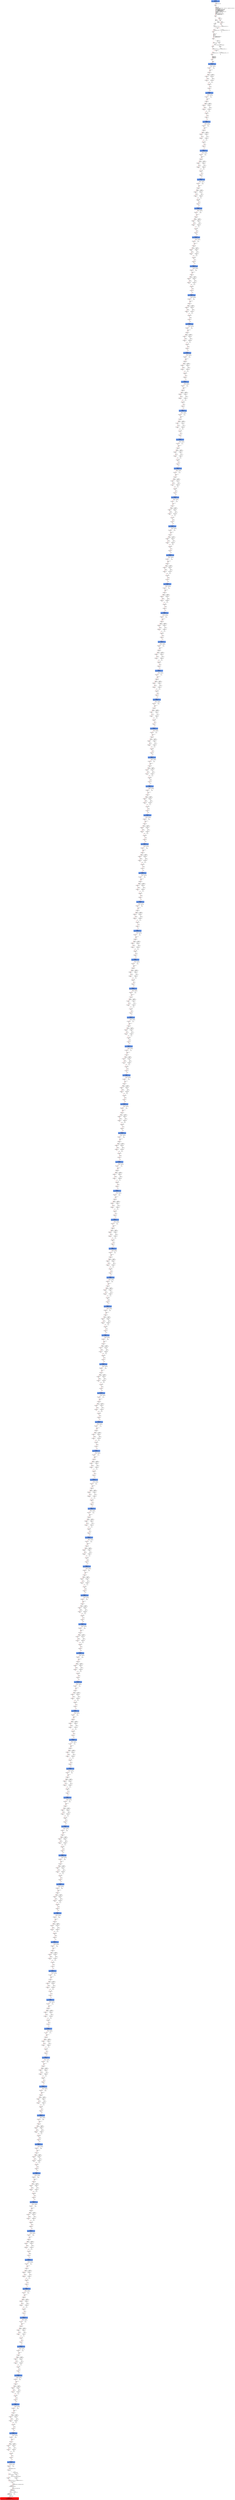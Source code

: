 digraph ARG {
node [style="filled" shape="box" color="white"]
0 [fillcolor="cornflowerblue" label="0 @ N20\nmain entry\nAbstractionState: ABS0: true\n" id="0"]
44 [label="44 @ N61\nmain\n" id="44"]
45 [label="45 @ N24\nmain\n" id="45"]
50 [label="50 @ N26\nmain\n" id="50"]
53 [label="53 @ N28\nmain\n" id="53"]
54 [label="54 @ N29\nmain\n" id="54"]
56 [label="56 @ N35\nmain\n" id="56"]
61 [label="61 @ N38\nmain\n" id="61"]
64 [label="64 @ N39\nmain\n" id="64"]
65 [label="65 @ N40\nmain\n" id="65"]
67 [label="67 @ N43\nmain\n" id="67"]
103736 [fillcolor="cornflowerblue" label="103736 @ N44\nmain\nAbstractionState: ABS6975\n" id="103736"]
103737 [label="103737 @ N45\nmain\n" id="103737"]
103756 [label="103756 @ N48\nmain\n" id="103756"]
103758 [label="103758 @ N50\nmain\n" id="103758"]
103759 [label="103759 @ N52\nmain\n" id="103759"]
103763 [label="103763 @ N49\nmain\n" id="103763"]
103764 [label="103764 @ N54\nmain\n" id="103764"]
103766 [fillcolor="cornflowerblue" label="103766 @ N44\nmain\nAbstractionState: ABS6977\n" id="103766"]
103767 [label="103767 @ N45\nmain\n" id="103767"]
103786 [label="103786 @ N48\nmain\n" id="103786"]
103788 [label="103788 @ N50\nmain\n" id="103788"]
103789 [label="103789 @ N52\nmain\n" id="103789"]
103793 [label="103793 @ N49\nmain\n" id="103793"]
103794 [label="103794 @ N54\nmain\n" id="103794"]
103796 [fillcolor="cornflowerblue" label="103796 @ N44\nmain\nAbstractionState: ABS6979\n" id="103796"]
103797 [label="103797 @ N45\nmain\n" id="103797"]
103816 [label="103816 @ N48\nmain\n" id="103816"]
103818 [label="103818 @ N50\nmain\n" id="103818"]
103819 [label="103819 @ N52\nmain\n" id="103819"]
103823 [label="103823 @ N49\nmain\n" id="103823"]
103824 [label="103824 @ N54\nmain\n" id="103824"]
103826 [fillcolor="cornflowerblue" label="103826 @ N44\nmain\nAbstractionState: ABS6981\n" id="103826"]
103827 [label="103827 @ N45\nmain\n" id="103827"]
103846 [label="103846 @ N48\nmain\n" id="103846"]
103848 [label="103848 @ N50\nmain\n" id="103848"]
103849 [label="103849 @ N52\nmain\n" id="103849"]
103853 [label="103853 @ N49\nmain\n" id="103853"]
103854 [label="103854 @ N54\nmain\n" id="103854"]
103856 [fillcolor="cornflowerblue" label="103856 @ N44\nmain\nAbstractionState: ABS6983\n" id="103856"]
103857 [label="103857 @ N45\nmain\n" id="103857"]
103876 [label="103876 @ N48\nmain\n" id="103876"]
103878 [label="103878 @ N50\nmain\n" id="103878"]
103879 [label="103879 @ N52\nmain\n" id="103879"]
103883 [label="103883 @ N49\nmain\n" id="103883"]
103884 [label="103884 @ N54\nmain\n" id="103884"]
103886 [fillcolor="cornflowerblue" label="103886 @ N44\nmain\nAbstractionState: ABS6985\n" id="103886"]
103887 [label="103887 @ N45\nmain\n" id="103887"]
103906 [label="103906 @ N48\nmain\n" id="103906"]
103908 [label="103908 @ N50\nmain\n" id="103908"]
103909 [label="103909 @ N52\nmain\n" id="103909"]
103913 [label="103913 @ N49\nmain\n" id="103913"]
103914 [label="103914 @ N54\nmain\n" id="103914"]
103916 [fillcolor="cornflowerblue" label="103916 @ N44\nmain\nAbstractionState: ABS6987\n" id="103916"]
103917 [label="103917 @ N45\nmain\n" id="103917"]
103936 [label="103936 @ N48\nmain\n" id="103936"]
103938 [label="103938 @ N50\nmain\n" id="103938"]
103939 [label="103939 @ N52\nmain\n" id="103939"]
103943 [label="103943 @ N49\nmain\n" id="103943"]
103944 [label="103944 @ N54\nmain\n" id="103944"]
103946 [fillcolor="cornflowerblue" label="103946 @ N44\nmain\nAbstractionState: ABS6989\n" id="103946"]
103947 [label="103947 @ N45\nmain\n" id="103947"]
103966 [label="103966 @ N48\nmain\n" id="103966"]
103968 [label="103968 @ N50\nmain\n" id="103968"]
103969 [label="103969 @ N52\nmain\n" id="103969"]
103973 [label="103973 @ N49\nmain\n" id="103973"]
103974 [label="103974 @ N54\nmain\n" id="103974"]
103976 [fillcolor="cornflowerblue" label="103976 @ N44\nmain\nAbstractionState: ABS6991\n" id="103976"]
103977 [label="103977 @ N45\nmain\n" id="103977"]
103996 [label="103996 @ N48\nmain\n" id="103996"]
103998 [label="103998 @ N50\nmain\n" id="103998"]
103999 [label="103999 @ N52\nmain\n" id="103999"]
104003 [label="104003 @ N49\nmain\n" id="104003"]
104004 [label="104004 @ N54\nmain\n" id="104004"]
104006 [fillcolor="cornflowerblue" label="104006 @ N44\nmain\nAbstractionState: ABS6993\n" id="104006"]
104007 [label="104007 @ N45\nmain\n" id="104007"]
104026 [label="104026 @ N48\nmain\n" id="104026"]
104028 [label="104028 @ N50\nmain\n" id="104028"]
104029 [label="104029 @ N52\nmain\n" id="104029"]
104033 [label="104033 @ N49\nmain\n" id="104033"]
104034 [label="104034 @ N54\nmain\n" id="104034"]
104036 [fillcolor="cornflowerblue" label="104036 @ N44\nmain\nAbstractionState: ABS6995\n" id="104036"]
104037 [label="104037 @ N45\nmain\n" id="104037"]
104056 [label="104056 @ N48\nmain\n" id="104056"]
104058 [label="104058 @ N50\nmain\n" id="104058"]
104059 [label="104059 @ N52\nmain\n" id="104059"]
104063 [label="104063 @ N49\nmain\n" id="104063"]
104064 [label="104064 @ N54\nmain\n" id="104064"]
104066 [fillcolor="cornflowerblue" label="104066 @ N44\nmain\nAbstractionState: ABS6997\n" id="104066"]
104067 [label="104067 @ N45\nmain\n" id="104067"]
104086 [label="104086 @ N48\nmain\n" id="104086"]
104088 [label="104088 @ N50\nmain\n" id="104088"]
104089 [label="104089 @ N52\nmain\n" id="104089"]
104093 [label="104093 @ N49\nmain\n" id="104093"]
104094 [label="104094 @ N54\nmain\n" id="104094"]
104096 [fillcolor="cornflowerblue" label="104096 @ N44\nmain\nAbstractionState: ABS6999\n" id="104096"]
104097 [label="104097 @ N45\nmain\n" id="104097"]
104116 [label="104116 @ N48\nmain\n" id="104116"]
104118 [label="104118 @ N50\nmain\n" id="104118"]
104119 [label="104119 @ N52\nmain\n" id="104119"]
104123 [label="104123 @ N49\nmain\n" id="104123"]
104124 [label="104124 @ N54\nmain\n" id="104124"]
104126 [fillcolor="cornflowerblue" label="104126 @ N44\nmain\nAbstractionState: ABS7001\n" id="104126"]
104127 [label="104127 @ N45\nmain\n" id="104127"]
104146 [label="104146 @ N48\nmain\n" id="104146"]
104148 [label="104148 @ N50\nmain\n" id="104148"]
104149 [label="104149 @ N52\nmain\n" id="104149"]
104153 [label="104153 @ N49\nmain\n" id="104153"]
104154 [label="104154 @ N54\nmain\n" id="104154"]
104156 [fillcolor="cornflowerblue" label="104156 @ N44\nmain\nAbstractionState: ABS7003\n" id="104156"]
104157 [label="104157 @ N45\nmain\n" id="104157"]
104176 [label="104176 @ N48\nmain\n" id="104176"]
104178 [label="104178 @ N50\nmain\n" id="104178"]
104179 [label="104179 @ N52\nmain\n" id="104179"]
104183 [label="104183 @ N49\nmain\n" id="104183"]
104184 [label="104184 @ N54\nmain\n" id="104184"]
104186 [fillcolor="cornflowerblue" label="104186 @ N44\nmain\nAbstractionState: ABS7005\n" id="104186"]
104187 [label="104187 @ N45\nmain\n" id="104187"]
104206 [label="104206 @ N48\nmain\n" id="104206"]
104208 [label="104208 @ N50\nmain\n" id="104208"]
104209 [label="104209 @ N52\nmain\n" id="104209"]
104213 [label="104213 @ N49\nmain\n" id="104213"]
104214 [label="104214 @ N54\nmain\n" id="104214"]
104216 [fillcolor="cornflowerblue" label="104216 @ N44\nmain\nAbstractionState: ABS7007\n" id="104216"]
104217 [label="104217 @ N45\nmain\n" id="104217"]
104236 [label="104236 @ N48\nmain\n" id="104236"]
104238 [label="104238 @ N50\nmain\n" id="104238"]
104239 [label="104239 @ N52\nmain\n" id="104239"]
104243 [label="104243 @ N49\nmain\n" id="104243"]
104244 [label="104244 @ N54\nmain\n" id="104244"]
104246 [fillcolor="cornflowerblue" label="104246 @ N44\nmain\nAbstractionState: ABS7009\n" id="104246"]
104247 [label="104247 @ N45\nmain\n" id="104247"]
104266 [label="104266 @ N48\nmain\n" id="104266"]
104268 [label="104268 @ N50\nmain\n" id="104268"]
104269 [label="104269 @ N52\nmain\n" id="104269"]
104273 [label="104273 @ N49\nmain\n" id="104273"]
104274 [label="104274 @ N54\nmain\n" id="104274"]
104276 [fillcolor="cornflowerblue" label="104276 @ N44\nmain\nAbstractionState: ABS7011\n" id="104276"]
104277 [label="104277 @ N45\nmain\n" id="104277"]
104296 [label="104296 @ N48\nmain\n" id="104296"]
104298 [label="104298 @ N50\nmain\n" id="104298"]
104299 [label="104299 @ N52\nmain\n" id="104299"]
104303 [label="104303 @ N49\nmain\n" id="104303"]
104304 [label="104304 @ N54\nmain\n" id="104304"]
104306 [fillcolor="cornflowerblue" label="104306 @ N44\nmain\nAbstractionState: ABS7013\n" id="104306"]
104307 [label="104307 @ N45\nmain\n" id="104307"]
104326 [label="104326 @ N48\nmain\n" id="104326"]
104328 [label="104328 @ N50\nmain\n" id="104328"]
104329 [label="104329 @ N52\nmain\n" id="104329"]
104333 [label="104333 @ N49\nmain\n" id="104333"]
104334 [label="104334 @ N54\nmain\n" id="104334"]
104336 [fillcolor="cornflowerblue" label="104336 @ N44\nmain\nAbstractionState: ABS7015\n" id="104336"]
104337 [label="104337 @ N45\nmain\n" id="104337"]
104356 [label="104356 @ N48\nmain\n" id="104356"]
104358 [label="104358 @ N50\nmain\n" id="104358"]
104359 [label="104359 @ N52\nmain\n" id="104359"]
104363 [label="104363 @ N49\nmain\n" id="104363"]
104364 [label="104364 @ N54\nmain\n" id="104364"]
104366 [fillcolor="cornflowerblue" label="104366 @ N44\nmain\nAbstractionState: ABS7017\n" id="104366"]
104367 [label="104367 @ N45\nmain\n" id="104367"]
104386 [label="104386 @ N48\nmain\n" id="104386"]
104388 [label="104388 @ N50\nmain\n" id="104388"]
104389 [label="104389 @ N52\nmain\n" id="104389"]
104393 [label="104393 @ N49\nmain\n" id="104393"]
104394 [label="104394 @ N54\nmain\n" id="104394"]
104396 [fillcolor="cornflowerblue" label="104396 @ N44\nmain\nAbstractionState: ABS7019\n" id="104396"]
104397 [label="104397 @ N45\nmain\n" id="104397"]
104416 [label="104416 @ N48\nmain\n" id="104416"]
104418 [label="104418 @ N50\nmain\n" id="104418"]
104419 [label="104419 @ N52\nmain\n" id="104419"]
104423 [label="104423 @ N49\nmain\n" id="104423"]
104424 [label="104424 @ N54\nmain\n" id="104424"]
104426 [fillcolor="cornflowerblue" label="104426 @ N44\nmain\nAbstractionState: ABS7021\n" id="104426"]
104427 [label="104427 @ N45\nmain\n" id="104427"]
104446 [label="104446 @ N48\nmain\n" id="104446"]
104448 [label="104448 @ N50\nmain\n" id="104448"]
104449 [label="104449 @ N52\nmain\n" id="104449"]
104453 [label="104453 @ N49\nmain\n" id="104453"]
104454 [label="104454 @ N54\nmain\n" id="104454"]
104456 [fillcolor="cornflowerblue" label="104456 @ N44\nmain\nAbstractionState: ABS7023\n" id="104456"]
104457 [label="104457 @ N45\nmain\n" id="104457"]
104476 [label="104476 @ N48\nmain\n" id="104476"]
104478 [label="104478 @ N50\nmain\n" id="104478"]
104479 [label="104479 @ N52\nmain\n" id="104479"]
104483 [label="104483 @ N49\nmain\n" id="104483"]
104484 [label="104484 @ N54\nmain\n" id="104484"]
104486 [fillcolor="cornflowerblue" label="104486 @ N44\nmain\nAbstractionState: ABS7025\n" id="104486"]
104487 [label="104487 @ N45\nmain\n" id="104487"]
104506 [label="104506 @ N48\nmain\n" id="104506"]
104508 [label="104508 @ N50\nmain\n" id="104508"]
104509 [label="104509 @ N52\nmain\n" id="104509"]
104513 [label="104513 @ N49\nmain\n" id="104513"]
104514 [label="104514 @ N54\nmain\n" id="104514"]
104516 [fillcolor="cornflowerblue" label="104516 @ N44\nmain\nAbstractionState: ABS7027\n" id="104516"]
104517 [label="104517 @ N45\nmain\n" id="104517"]
104536 [label="104536 @ N48\nmain\n" id="104536"]
104538 [label="104538 @ N50\nmain\n" id="104538"]
104539 [label="104539 @ N52\nmain\n" id="104539"]
104543 [label="104543 @ N49\nmain\n" id="104543"]
104544 [label="104544 @ N54\nmain\n" id="104544"]
104546 [fillcolor="cornflowerblue" label="104546 @ N44\nmain\nAbstractionState: ABS7029\n" id="104546"]
104547 [label="104547 @ N45\nmain\n" id="104547"]
104566 [label="104566 @ N48\nmain\n" id="104566"]
104568 [label="104568 @ N50\nmain\n" id="104568"]
104569 [label="104569 @ N52\nmain\n" id="104569"]
104573 [label="104573 @ N49\nmain\n" id="104573"]
104574 [label="104574 @ N54\nmain\n" id="104574"]
104576 [fillcolor="cornflowerblue" label="104576 @ N44\nmain\nAbstractionState: ABS7031\n" id="104576"]
104577 [label="104577 @ N45\nmain\n" id="104577"]
104596 [label="104596 @ N48\nmain\n" id="104596"]
104598 [label="104598 @ N50\nmain\n" id="104598"]
104599 [label="104599 @ N52\nmain\n" id="104599"]
104603 [label="104603 @ N49\nmain\n" id="104603"]
104604 [label="104604 @ N54\nmain\n" id="104604"]
104606 [fillcolor="cornflowerblue" label="104606 @ N44\nmain\nAbstractionState: ABS7033\n" id="104606"]
104607 [label="104607 @ N45\nmain\n" id="104607"]
104626 [label="104626 @ N48\nmain\n" id="104626"]
104628 [label="104628 @ N50\nmain\n" id="104628"]
104629 [label="104629 @ N52\nmain\n" id="104629"]
104633 [label="104633 @ N49\nmain\n" id="104633"]
104634 [label="104634 @ N54\nmain\n" id="104634"]
104636 [fillcolor="cornflowerblue" label="104636 @ N44\nmain\nAbstractionState: ABS7035\n" id="104636"]
104637 [label="104637 @ N45\nmain\n" id="104637"]
104656 [label="104656 @ N48\nmain\n" id="104656"]
104658 [label="104658 @ N50\nmain\n" id="104658"]
104659 [label="104659 @ N52\nmain\n" id="104659"]
104663 [label="104663 @ N49\nmain\n" id="104663"]
104664 [label="104664 @ N54\nmain\n" id="104664"]
104666 [fillcolor="cornflowerblue" label="104666 @ N44\nmain\nAbstractionState: ABS7037\n" id="104666"]
104667 [label="104667 @ N45\nmain\n" id="104667"]
104686 [label="104686 @ N48\nmain\n" id="104686"]
104688 [label="104688 @ N50\nmain\n" id="104688"]
104689 [label="104689 @ N52\nmain\n" id="104689"]
104693 [label="104693 @ N49\nmain\n" id="104693"]
104694 [label="104694 @ N54\nmain\n" id="104694"]
104696 [fillcolor="cornflowerblue" label="104696 @ N44\nmain\nAbstractionState: ABS7039\n" id="104696"]
104697 [label="104697 @ N45\nmain\n" id="104697"]
104716 [label="104716 @ N48\nmain\n" id="104716"]
104718 [label="104718 @ N50\nmain\n" id="104718"]
104719 [label="104719 @ N52\nmain\n" id="104719"]
104723 [label="104723 @ N49\nmain\n" id="104723"]
104724 [label="104724 @ N54\nmain\n" id="104724"]
104726 [fillcolor="cornflowerblue" label="104726 @ N44\nmain\nAbstractionState: ABS7041\n" id="104726"]
104727 [label="104727 @ N45\nmain\n" id="104727"]
104746 [label="104746 @ N48\nmain\n" id="104746"]
104748 [label="104748 @ N50\nmain\n" id="104748"]
104749 [label="104749 @ N52\nmain\n" id="104749"]
104753 [label="104753 @ N49\nmain\n" id="104753"]
104754 [label="104754 @ N54\nmain\n" id="104754"]
104756 [fillcolor="cornflowerblue" label="104756 @ N44\nmain\nAbstractionState: ABS7043\n" id="104756"]
104757 [label="104757 @ N45\nmain\n" id="104757"]
104776 [label="104776 @ N48\nmain\n" id="104776"]
104778 [label="104778 @ N50\nmain\n" id="104778"]
104779 [label="104779 @ N52\nmain\n" id="104779"]
104783 [label="104783 @ N49\nmain\n" id="104783"]
104784 [label="104784 @ N54\nmain\n" id="104784"]
104786 [fillcolor="cornflowerblue" label="104786 @ N44\nmain\nAbstractionState: ABS7045\n" id="104786"]
104787 [label="104787 @ N45\nmain\n" id="104787"]
104806 [label="104806 @ N48\nmain\n" id="104806"]
104808 [label="104808 @ N50\nmain\n" id="104808"]
104809 [label="104809 @ N52\nmain\n" id="104809"]
104813 [label="104813 @ N49\nmain\n" id="104813"]
104814 [label="104814 @ N54\nmain\n" id="104814"]
104816 [fillcolor="cornflowerblue" label="104816 @ N44\nmain\nAbstractionState: ABS7047\n" id="104816"]
104817 [label="104817 @ N45\nmain\n" id="104817"]
104836 [label="104836 @ N48\nmain\n" id="104836"]
104838 [label="104838 @ N50\nmain\n" id="104838"]
104839 [label="104839 @ N52\nmain\n" id="104839"]
104843 [label="104843 @ N49\nmain\n" id="104843"]
104844 [label="104844 @ N54\nmain\n" id="104844"]
104846 [fillcolor="cornflowerblue" label="104846 @ N44\nmain\nAbstractionState: ABS7049\n" id="104846"]
104847 [label="104847 @ N45\nmain\n" id="104847"]
104866 [label="104866 @ N48\nmain\n" id="104866"]
104868 [label="104868 @ N50\nmain\n" id="104868"]
104869 [label="104869 @ N52\nmain\n" id="104869"]
104873 [label="104873 @ N49\nmain\n" id="104873"]
104874 [label="104874 @ N54\nmain\n" id="104874"]
104876 [fillcolor="cornflowerblue" label="104876 @ N44\nmain\nAbstractionState: ABS7051\n" id="104876"]
104877 [label="104877 @ N45\nmain\n" id="104877"]
104896 [label="104896 @ N48\nmain\n" id="104896"]
104898 [label="104898 @ N50\nmain\n" id="104898"]
104899 [label="104899 @ N52\nmain\n" id="104899"]
104903 [label="104903 @ N49\nmain\n" id="104903"]
104904 [label="104904 @ N54\nmain\n" id="104904"]
104906 [fillcolor="cornflowerblue" label="104906 @ N44\nmain\nAbstractionState: ABS7053\n" id="104906"]
104907 [label="104907 @ N45\nmain\n" id="104907"]
104926 [label="104926 @ N48\nmain\n" id="104926"]
104928 [label="104928 @ N50\nmain\n" id="104928"]
104929 [label="104929 @ N52\nmain\n" id="104929"]
104933 [label="104933 @ N49\nmain\n" id="104933"]
104934 [label="104934 @ N54\nmain\n" id="104934"]
104936 [fillcolor="cornflowerblue" label="104936 @ N44\nmain\nAbstractionState: ABS7055\n" id="104936"]
104937 [label="104937 @ N45\nmain\n" id="104937"]
104956 [label="104956 @ N48\nmain\n" id="104956"]
104958 [label="104958 @ N50\nmain\n" id="104958"]
104959 [label="104959 @ N52\nmain\n" id="104959"]
104963 [label="104963 @ N49\nmain\n" id="104963"]
104964 [label="104964 @ N54\nmain\n" id="104964"]
104966 [fillcolor="cornflowerblue" label="104966 @ N44\nmain\nAbstractionState: ABS7057\n" id="104966"]
104967 [label="104967 @ N45\nmain\n" id="104967"]
104986 [label="104986 @ N48\nmain\n" id="104986"]
104988 [label="104988 @ N50\nmain\n" id="104988"]
104989 [label="104989 @ N52\nmain\n" id="104989"]
104993 [label="104993 @ N49\nmain\n" id="104993"]
104994 [label="104994 @ N54\nmain\n" id="104994"]
104996 [fillcolor="cornflowerblue" label="104996 @ N44\nmain\nAbstractionState: ABS7059\n" id="104996"]
104997 [label="104997 @ N45\nmain\n" id="104997"]
105016 [label="105016 @ N48\nmain\n" id="105016"]
105018 [label="105018 @ N50\nmain\n" id="105018"]
105019 [label="105019 @ N52\nmain\n" id="105019"]
105023 [label="105023 @ N49\nmain\n" id="105023"]
105024 [label="105024 @ N54\nmain\n" id="105024"]
105026 [fillcolor="cornflowerblue" label="105026 @ N44\nmain\nAbstractionState: ABS7061\n" id="105026"]
105027 [label="105027 @ N45\nmain\n" id="105027"]
105046 [label="105046 @ N48\nmain\n" id="105046"]
105048 [label="105048 @ N50\nmain\n" id="105048"]
105049 [label="105049 @ N52\nmain\n" id="105049"]
105053 [label="105053 @ N49\nmain\n" id="105053"]
105054 [label="105054 @ N54\nmain\n" id="105054"]
105056 [fillcolor="cornflowerblue" label="105056 @ N44\nmain\nAbstractionState: ABS7063\n" id="105056"]
105057 [label="105057 @ N45\nmain\n" id="105057"]
105076 [label="105076 @ N48\nmain\n" id="105076"]
105078 [label="105078 @ N50\nmain\n" id="105078"]
105079 [label="105079 @ N52\nmain\n" id="105079"]
105083 [label="105083 @ N49\nmain\n" id="105083"]
105084 [label="105084 @ N54\nmain\n" id="105084"]
105086 [fillcolor="cornflowerblue" label="105086 @ N44\nmain\nAbstractionState: ABS7065\n" id="105086"]
105087 [label="105087 @ N45\nmain\n" id="105087"]
105106 [label="105106 @ N48\nmain\n" id="105106"]
105108 [label="105108 @ N50\nmain\n" id="105108"]
105109 [label="105109 @ N52\nmain\n" id="105109"]
105113 [label="105113 @ N49\nmain\n" id="105113"]
105114 [label="105114 @ N54\nmain\n" id="105114"]
105116 [fillcolor="cornflowerblue" label="105116 @ N44\nmain\nAbstractionState: ABS7067\n" id="105116"]
105117 [label="105117 @ N45\nmain\n" id="105117"]
105136 [label="105136 @ N48\nmain\n" id="105136"]
105138 [label="105138 @ N50\nmain\n" id="105138"]
105139 [label="105139 @ N52\nmain\n" id="105139"]
105143 [label="105143 @ N49\nmain\n" id="105143"]
105144 [label="105144 @ N54\nmain\n" id="105144"]
105146 [fillcolor="cornflowerblue" label="105146 @ N44\nmain\nAbstractionState: ABS7069\n" id="105146"]
105147 [label="105147 @ N45\nmain\n" id="105147"]
105166 [label="105166 @ N48\nmain\n" id="105166"]
105168 [label="105168 @ N50\nmain\n" id="105168"]
105169 [label="105169 @ N52\nmain\n" id="105169"]
105173 [label="105173 @ N49\nmain\n" id="105173"]
105174 [label="105174 @ N54\nmain\n" id="105174"]
105176 [fillcolor="cornflowerblue" label="105176 @ N44\nmain\nAbstractionState: ABS7071\n" id="105176"]
105177 [label="105177 @ N45\nmain\n" id="105177"]
105196 [label="105196 @ N48\nmain\n" id="105196"]
105198 [label="105198 @ N50\nmain\n" id="105198"]
105199 [label="105199 @ N52\nmain\n" id="105199"]
105203 [label="105203 @ N49\nmain\n" id="105203"]
105204 [label="105204 @ N54\nmain\n" id="105204"]
105206 [fillcolor="cornflowerblue" label="105206 @ N44\nmain\nAbstractionState: ABS7073\n" id="105206"]
105207 [label="105207 @ N45\nmain\n" id="105207"]
105226 [label="105226 @ N48\nmain\n" id="105226"]
105228 [label="105228 @ N50\nmain\n" id="105228"]
105229 [label="105229 @ N52\nmain\n" id="105229"]
105233 [label="105233 @ N49\nmain\n" id="105233"]
105234 [label="105234 @ N54\nmain\n" id="105234"]
105236 [fillcolor="cornflowerblue" label="105236 @ N44\nmain\nAbstractionState: ABS7075\n" id="105236"]
105237 [label="105237 @ N45\nmain\n" id="105237"]
105256 [label="105256 @ N48\nmain\n" id="105256"]
105258 [label="105258 @ N50\nmain\n" id="105258"]
105259 [label="105259 @ N52\nmain\n" id="105259"]
105263 [label="105263 @ N49\nmain\n" id="105263"]
105264 [label="105264 @ N54\nmain\n" id="105264"]
105266 [fillcolor="cornflowerblue" label="105266 @ N44\nmain\nAbstractionState: ABS7077\n" id="105266"]
105267 [label="105267 @ N45\nmain\n" id="105267"]
105286 [label="105286 @ N48\nmain\n" id="105286"]
105288 [label="105288 @ N50\nmain\n" id="105288"]
105289 [label="105289 @ N52\nmain\n" id="105289"]
105293 [label="105293 @ N49\nmain\n" id="105293"]
105294 [label="105294 @ N54\nmain\n" id="105294"]
105296 [fillcolor="cornflowerblue" label="105296 @ N44\nmain\nAbstractionState: ABS7079\n" id="105296"]
105297 [label="105297 @ N45\nmain\n" id="105297"]
105316 [label="105316 @ N48\nmain\n" id="105316"]
105318 [label="105318 @ N50\nmain\n" id="105318"]
105319 [label="105319 @ N52\nmain\n" id="105319"]
105323 [label="105323 @ N49\nmain\n" id="105323"]
105324 [label="105324 @ N54\nmain\n" id="105324"]
105326 [fillcolor="cornflowerblue" label="105326 @ N44\nmain\nAbstractionState: ABS7081\n" id="105326"]
105327 [label="105327 @ N45\nmain\n" id="105327"]
105346 [label="105346 @ N48\nmain\n" id="105346"]
105348 [label="105348 @ N50\nmain\n" id="105348"]
105349 [label="105349 @ N52\nmain\n" id="105349"]
105353 [label="105353 @ N49\nmain\n" id="105353"]
105354 [label="105354 @ N54\nmain\n" id="105354"]
105356 [fillcolor="cornflowerblue" label="105356 @ N44\nmain\nAbstractionState: ABS7083\n" id="105356"]
105357 [label="105357 @ N45\nmain\n" id="105357"]
105376 [label="105376 @ N48\nmain\n" id="105376"]
105378 [label="105378 @ N50\nmain\n" id="105378"]
105379 [label="105379 @ N52\nmain\n" id="105379"]
105383 [label="105383 @ N49\nmain\n" id="105383"]
105384 [label="105384 @ N54\nmain\n" id="105384"]
105386 [fillcolor="cornflowerblue" label="105386 @ N44\nmain\nAbstractionState: ABS7085\n" id="105386"]
105387 [label="105387 @ N45\nmain\n" id="105387"]
105406 [label="105406 @ N48\nmain\n" id="105406"]
105408 [label="105408 @ N50\nmain\n" id="105408"]
105409 [label="105409 @ N52\nmain\n" id="105409"]
105413 [label="105413 @ N49\nmain\n" id="105413"]
105414 [label="105414 @ N54\nmain\n" id="105414"]
105416 [fillcolor="cornflowerblue" label="105416 @ N44\nmain\nAbstractionState: ABS7087\n" id="105416"]
105417 [label="105417 @ N45\nmain\n" id="105417"]
105436 [label="105436 @ N48\nmain\n" id="105436"]
105438 [label="105438 @ N50\nmain\n" id="105438"]
105439 [label="105439 @ N52\nmain\n" id="105439"]
105443 [label="105443 @ N49\nmain\n" id="105443"]
105444 [label="105444 @ N54\nmain\n" id="105444"]
105446 [fillcolor="cornflowerblue" label="105446 @ N44\nmain\nAbstractionState: ABS7089\n" id="105446"]
105447 [label="105447 @ N45\nmain\n" id="105447"]
105466 [label="105466 @ N48\nmain\n" id="105466"]
105468 [label="105468 @ N50\nmain\n" id="105468"]
105469 [label="105469 @ N52\nmain\n" id="105469"]
105473 [label="105473 @ N49\nmain\n" id="105473"]
105474 [label="105474 @ N54\nmain\n" id="105474"]
105476 [fillcolor="cornflowerblue" label="105476 @ N44\nmain\nAbstractionState: ABS7091\n" id="105476"]
105477 [label="105477 @ N45\nmain\n" id="105477"]
105496 [label="105496 @ N48\nmain\n" id="105496"]
105498 [label="105498 @ N50\nmain\n" id="105498"]
105499 [label="105499 @ N52\nmain\n" id="105499"]
105503 [label="105503 @ N49\nmain\n" id="105503"]
105504 [label="105504 @ N54\nmain\n" id="105504"]
105506 [fillcolor="cornflowerblue" label="105506 @ N44\nmain\nAbstractionState: ABS7093\n" id="105506"]
105507 [label="105507 @ N45\nmain\n" id="105507"]
105526 [label="105526 @ N48\nmain\n" id="105526"]
105528 [label="105528 @ N50\nmain\n" id="105528"]
105529 [label="105529 @ N52\nmain\n" id="105529"]
105533 [label="105533 @ N49\nmain\n" id="105533"]
105534 [label="105534 @ N54\nmain\n" id="105534"]
105536 [fillcolor="cornflowerblue" label="105536 @ N44\nmain\nAbstractionState: ABS7095\n" id="105536"]
105537 [label="105537 @ N45\nmain\n" id="105537"]
105556 [label="105556 @ N48\nmain\n" id="105556"]
105558 [label="105558 @ N50\nmain\n" id="105558"]
105559 [label="105559 @ N52\nmain\n" id="105559"]
105563 [label="105563 @ N49\nmain\n" id="105563"]
105564 [label="105564 @ N54\nmain\n" id="105564"]
105566 [fillcolor="cornflowerblue" label="105566 @ N44\nmain\nAbstractionState: ABS7097\n" id="105566"]
105567 [label="105567 @ N45\nmain\n" id="105567"]
105586 [label="105586 @ N48\nmain\n" id="105586"]
105588 [label="105588 @ N50\nmain\n" id="105588"]
105589 [label="105589 @ N52\nmain\n" id="105589"]
105593 [label="105593 @ N49\nmain\n" id="105593"]
105594 [label="105594 @ N54\nmain\n" id="105594"]
105596 [fillcolor="cornflowerblue" label="105596 @ N44\nmain\nAbstractionState: ABS7099\n" id="105596"]
105597 [label="105597 @ N45\nmain\n" id="105597"]
105616 [label="105616 @ N48\nmain\n" id="105616"]
105618 [label="105618 @ N50\nmain\n" id="105618"]
105619 [label="105619 @ N52\nmain\n" id="105619"]
105623 [label="105623 @ N49\nmain\n" id="105623"]
105624 [label="105624 @ N54\nmain\n" id="105624"]
105626 [fillcolor="cornflowerblue" label="105626 @ N44\nmain\nAbstractionState: ABS7101\n" id="105626"]
105627 [label="105627 @ N45\nmain\n" id="105627"]
105646 [label="105646 @ N48\nmain\n" id="105646"]
105648 [label="105648 @ N50\nmain\n" id="105648"]
105649 [label="105649 @ N52\nmain\n" id="105649"]
105653 [label="105653 @ N49\nmain\n" id="105653"]
105654 [label="105654 @ N54\nmain\n" id="105654"]
105656 [fillcolor="cornflowerblue" label="105656 @ N44\nmain\nAbstractionState: ABS7103\n" id="105656"]
105657 [label="105657 @ N45\nmain\n" id="105657"]
105676 [label="105676 @ N48\nmain\n" id="105676"]
105678 [label="105678 @ N50\nmain\n" id="105678"]
105679 [label="105679 @ N52\nmain\n" id="105679"]
105683 [label="105683 @ N49\nmain\n" id="105683"]
105684 [label="105684 @ N54\nmain\n" id="105684"]
105686 [fillcolor="cornflowerblue" label="105686 @ N44\nmain\nAbstractionState: ABS7105\n" id="105686"]
105687 [label="105687 @ N45\nmain\n" id="105687"]
105706 [label="105706 @ N48\nmain\n" id="105706"]
105708 [label="105708 @ N50\nmain\n" id="105708"]
105709 [label="105709 @ N52\nmain\n" id="105709"]
105713 [label="105713 @ N49\nmain\n" id="105713"]
105714 [label="105714 @ N54\nmain\n" id="105714"]
105716 [fillcolor="cornflowerblue" label="105716 @ N44\nmain\nAbstractionState: ABS7107\n" id="105716"]
105717 [label="105717 @ N45\nmain\n" id="105717"]
105736 [label="105736 @ N48\nmain\n" id="105736"]
105738 [label="105738 @ N50\nmain\n" id="105738"]
105739 [label="105739 @ N52\nmain\n" id="105739"]
105743 [label="105743 @ N49\nmain\n" id="105743"]
105744 [label="105744 @ N54\nmain\n" id="105744"]
105746 [fillcolor="cornflowerblue" label="105746 @ N44\nmain\nAbstractionState: ABS7109\n" id="105746"]
105747 [label="105747 @ N45\nmain\n" id="105747"]
105766 [label="105766 @ N48\nmain\n" id="105766"]
105768 [label="105768 @ N50\nmain\n" id="105768"]
105769 [label="105769 @ N52\nmain\n" id="105769"]
105773 [label="105773 @ N49\nmain\n" id="105773"]
105774 [label="105774 @ N54\nmain\n" id="105774"]
105776 [fillcolor="cornflowerblue" label="105776 @ N44\nmain\nAbstractionState: ABS7111\n" id="105776"]
105777 [label="105777 @ N45\nmain\n" id="105777"]
105796 [label="105796 @ N48\nmain\n" id="105796"]
105798 [label="105798 @ N50\nmain\n" id="105798"]
105799 [label="105799 @ N52\nmain\n" id="105799"]
105803 [label="105803 @ N49\nmain\n" id="105803"]
105804 [label="105804 @ N54\nmain\n" id="105804"]
105806 [fillcolor="cornflowerblue" label="105806 @ N44\nmain\nAbstractionState: ABS7113\n" id="105806"]
105807 [label="105807 @ N45\nmain\n" id="105807"]
105826 [label="105826 @ N48\nmain\n" id="105826"]
105828 [label="105828 @ N50\nmain\n" id="105828"]
105829 [label="105829 @ N52\nmain\n" id="105829"]
105833 [label="105833 @ N49\nmain\n" id="105833"]
105834 [label="105834 @ N54\nmain\n" id="105834"]
105836 [fillcolor="cornflowerblue" label="105836 @ N44\nmain\nAbstractionState: ABS7115\n" id="105836"]
105837 [label="105837 @ N45\nmain\n" id="105837"]
105856 [label="105856 @ N48\nmain\n" id="105856"]
105858 [label="105858 @ N50\nmain\n" id="105858"]
105859 [label="105859 @ N52\nmain\n" id="105859"]
105863 [label="105863 @ N49\nmain\n" id="105863"]
105864 [label="105864 @ N54\nmain\n" id="105864"]
105866 [fillcolor="cornflowerblue" label="105866 @ N44\nmain\nAbstractionState: ABS7117\n" id="105866"]
105867 [label="105867 @ N45\nmain\n" id="105867"]
105886 [label="105886 @ N48\nmain\n" id="105886"]
105888 [label="105888 @ N50\nmain\n" id="105888"]
105889 [label="105889 @ N52\nmain\n" id="105889"]
105893 [label="105893 @ N49\nmain\n" id="105893"]
105894 [label="105894 @ N54\nmain\n" id="105894"]
105896 [fillcolor="cornflowerblue" label="105896 @ N44\nmain\nAbstractionState: ABS7119\n" id="105896"]
105897 [label="105897 @ N45\nmain\n" id="105897"]
105916 [label="105916 @ N48\nmain\n" id="105916"]
105918 [label="105918 @ N50\nmain\n" id="105918"]
105919 [label="105919 @ N52\nmain\n" id="105919"]
105923 [label="105923 @ N49\nmain\n" id="105923"]
105924 [label="105924 @ N54\nmain\n" id="105924"]
105926 [fillcolor="cornflowerblue" label="105926 @ N44\nmain\nAbstractionState: ABS7121\n" id="105926"]
105927 [label="105927 @ N45\nmain\n" id="105927"]
105946 [label="105946 @ N48\nmain\n" id="105946"]
105948 [label="105948 @ N50\nmain\n" id="105948"]
105949 [label="105949 @ N52\nmain\n" id="105949"]
105953 [label="105953 @ N49\nmain\n" id="105953"]
105954 [label="105954 @ N54\nmain\n" id="105954"]
105956 [fillcolor="cornflowerblue" label="105956 @ N44\nmain\nAbstractionState: ABS7123\n" id="105956"]
105957 [label="105957 @ N45\nmain\n" id="105957"]
105976 [label="105976 @ N48\nmain\n" id="105976"]
105978 [label="105978 @ N50\nmain\n" id="105978"]
105979 [label="105979 @ N52\nmain\n" id="105979"]
105983 [label="105983 @ N49\nmain\n" id="105983"]
105984 [label="105984 @ N54\nmain\n" id="105984"]
105986 [fillcolor="cornflowerblue" label="105986 @ N44\nmain\nAbstractionState: ABS7125\n" id="105986"]
105987 [label="105987 @ N45\nmain\n" id="105987"]
106006 [label="106006 @ N48\nmain\n" id="106006"]
106008 [label="106008 @ N50\nmain\n" id="106008"]
106009 [label="106009 @ N52\nmain\n" id="106009"]
106013 [label="106013 @ N49\nmain\n" id="106013"]
106014 [label="106014 @ N54\nmain\n" id="106014"]
106016 [fillcolor="cornflowerblue" label="106016 @ N44\nmain\nAbstractionState: ABS7127\n" id="106016"]
106017 [label="106017 @ N45\nmain\n" id="106017"]
106036 [label="106036 @ N48\nmain\n" id="106036"]
106038 [label="106038 @ N50\nmain\n" id="106038"]
106039 [label="106039 @ N52\nmain\n" id="106039"]
106043 [label="106043 @ N49\nmain\n" id="106043"]
106044 [label="106044 @ N54\nmain\n" id="106044"]
106046 [fillcolor="cornflowerblue" label="106046 @ N44\nmain\nAbstractionState: ABS7129\n" id="106046"]
106047 [label="106047 @ N45\nmain\n" id="106047"]
106066 [label="106066 @ N48\nmain\n" id="106066"]
106068 [label="106068 @ N50\nmain\n" id="106068"]
106069 [label="106069 @ N52\nmain\n" id="106069"]
106073 [label="106073 @ N49\nmain\n" id="106073"]
106074 [label="106074 @ N54\nmain\n" id="106074"]
106076 [fillcolor="cornflowerblue" label="106076 @ N44\nmain\nAbstractionState: ABS7131\n" id="106076"]
106077 [label="106077 @ N45\nmain\n" id="106077"]
106096 [label="106096 @ N48\nmain\n" id="106096"]
106098 [label="106098 @ N50\nmain\n" id="106098"]
106099 [label="106099 @ N52\nmain\n" id="106099"]
106103 [label="106103 @ N49\nmain\n" id="106103"]
106104 [label="106104 @ N54\nmain\n" id="106104"]
106106 [fillcolor="cornflowerblue" label="106106 @ N44\nmain\nAbstractionState: ABS7133\n" id="106106"]
106107 [label="106107 @ N45\nmain\n" id="106107"]
106126 [label="106126 @ N48\nmain\n" id="106126"]
106128 [label="106128 @ N50\nmain\n" id="106128"]
106129 [label="106129 @ N52\nmain\n" id="106129"]
106133 [label="106133 @ N49\nmain\n" id="106133"]
106134 [label="106134 @ N54\nmain\n" id="106134"]
106136 [fillcolor="cornflowerblue" label="106136 @ N44\nmain\nAbstractionState: ABS7135\n" id="106136"]
106137 [label="106137 @ N45\nmain\n" id="106137"]
106156 [label="106156 @ N48\nmain\n" id="106156"]
106158 [label="106158 @ N50\nmain\n" id="106158"]
106159 [label="106159 @ N52\nmain\n" id="106159"]
106163 [label="106163 @ N49\nmain\n" id="106163"]
106164 [label="106164 @ N54\nmain\n" id="106164"]
106166 [fillcolor="cornflowerblue" label="106166 @ N44\nmain\nAbstractionState: ABS7137\n" id="106166"]
106167 [label="106167 @ N45\nmain\n" id="106167"]
106186 [label="106186 @ N48\nmain\n" id="106186"]
106188 [label="106188 @ N50\nmain\n" id="106188"]
106189 [label="106189 @ N52\nmain\n" id="106189"]
106193 [label="106193 @ N49\nmain\n" id="106193"]
106194 [label="106194 @ N54\nmain\n" id="106194"]
106196 [fillcolor="cornflowerblue" label="106196 @ N44\nmain\nAbstractionState: ABS7139\n" id="106196"]
106197 [label="106197 @ N45\nmain\n" id="106197"]
106216 [label="106216 @ N48\nmain\n" id="106216"]
106218 [label="106218 @ N50\nmain\n" id="106218"]
106219 [label="106219 @ N52\nmain\n" id="106219"]
106223 [label="106223 @ N49\nmain\n" id="106223"]
106224 [label="106224 @ N54\nmain\n" id="106224"]
106226 [fillcolor="cornflowerblue" label="106226 @ N44\nmain\nAbstractionState: ABS7141\n" id="106226"]
106228 [label="106228 @ N46\nmain\n" id="106228"]
106229 [label="106229 @ N55\nmain\n" id="106229"]
106234 [label="106234 @ N58\nmain\n" id="106234"]
106237 [label="106237 @ N59\nmain\n" id="106237"]
106238 [label="106238 @ N11\n__VERIFIER_assert entry\n" id="106238"]
106239 [label="106239 @ N12\n__VERIFIER_assert\n" id="106239"]
106240 [label="106240 @ N14\n__VERIFIER_assert\n" id="106240"]
106243 [fillcolor="red" label="106243 @ N15\n__VERIFIER_assert\nAbstractionState: ABS7142\n AutomatonState: ErrorLabelAutomaton: _predefinedState_ERROR\n" id="106243"]
106230 [label="106230 @ N56\nmain\n" id="106230"]
106232 [label="106232 @ N57\nmain\n" id="106232"]
106217 [label="106217 @ N51\nmain\n" id="106217"]
106221 [label="106221 @ N53\nmain\n" id="106221"]
106187 [label="106187 @ N51\nmain\n" id="106187"]
106191 [label="106191 @ N53\nmain\n" id="106191"]
106157 [label="106157 @ N51\nmain\n" id="106157"]
106161 [label="106161 @ N53\nmain\n" id="106161"]
106127 [label="106127 @ N51\nmain\n" id="106127"]
106131 [label="106131 @ N53\nmain\n" id="106131"]
106097 [label="106097 @ N51\nmain\n" id="106097"]
106101 [label="106101 @ N53\nmain\n" id="106101"]
106067 [label="106067 @ N51\nmain\n" id="106067"]
106071 [label="106071 @ N53\nmain\n" id="106071"]
106037 [label="106037 @ N51\nmain\n" id="106037"]
106041 [label="106041 @ N53\nmain\n" id="106041"]
106007 [label="106007 @ N51\nmain\n" id="106007"]
106011 [label="106011 @ N53\nmain\n" id="106011"]
105977 [label="105977 @ N51\nmain\n" id="105977"]
105981 [label="105981 @ N53\nmain\n" id="105981"]
105947 [label="105947 @ N51\nmain\n" id="105947"]
105951 [label="105951 @ N53\nmain\n" id="105951"]
105917 [label="105917 @ N51\nmain\n" id="105917"]
105921 [label="105921 @ N53\nmain\n" id="105921"]
105887 [label="105887 @ N51\nmain\n" id="105887"]
105891 [label="105891 @ N53\nmain\n" id="105891"]
105857 [label="105857 @ N51\nmain\n" id="105857"]
105861 [label="105861 @ N53\nmain\n" id="105861"]
105827 [label="105827 @ N51\nmain\n" id="105827"]
105831 [label="105831 @ N53\nmain\n" id="105831"]
105797 [label="105797 @ N51\nmain\n" id="105797"]
105801 [label="105801 @ N53\nmain\n" id="105801"]
105767 [label="105767 @ N51\nmain\n" id="105767"]
105771 [label="105771 @ N53\nmain\n" id="105771"]
105737 [label="105737 @ N51\nmain\n" id="105737"]
105741 [label="105741 @ N53\nmain\n" id="105741"]
105707 [label="105707 @ N51\nmain\n" id="105707"]
105711 [label="105711 @ N53\nmain\n" id="105711"]
105677 [label="105677 @ N51\nmain\n" id="105677"]
105681 [label="105681 @ N53\nmain\n" id="105681"]
105647 [label="105647 @ N51\nmain\n" id="105647"]
105651 [label="105651 @ N53\nmain\n" id="105651"]
105617 [label="105617 @ N51\nmain\n" id="105617"]
105621 [label="105621 @ N53\nmain\n" id="105621"]
105587 [label="105587 @ N51\nmain\n" id="105587"]
105591 [label="105591 @ N53\nmain\n" id="105591"]
105557 [label="105557 @ N51\nmain\n" id="105557"]
105561 [label="105561 @ N53\nmain\n" id="105561"]
105527 [label="105527 @ N51\nmain\n" id="105527"]
105531 [label="105531 @ N53\nmain\n" id="105531"]
105497 [label="105497 @ N51\nmain\n" id="105497"]
105501 [label="105501 @ N53\nmain\n" id="105501"]
105467 [label="105467 @ N51\nmain\n" id="105467"]
105471 [label="105471 @ N53\nmain\n" id="105471"]
105437 [label="105437 @ N51\nmain\n" id="105437"]
105441 [label="105441 @ N53\nmain\n" id="105441"]
105407 [label="105407 @ N51\nmain\n" id="105407"]
105411 [label="105411 @ N53\nmain\n" id="105411"]
105377 [label="105377 @ N51\nmain\n" id="105377"]
105381 [label="105381 @ N53\nmain\n" id="105381"]
105347 [label="105347 @ N51\nmain\n" id="105347"]
105351 [label="105351 @ N53\nmain\n" id="105351"]
105317 [label="105317 @ N51\nmain\n" id="105317"]
105321 [label="105321 @ N53\nmain\n" id="105321"]
105287 [label="105287 @ N51\nmain\n" id="105287"]
105291 [label="105291 @ N53\nmain\n" id="105291"]
105257 [label="105257 @ N51\nmain\n" id="105257"]
105261 [label="105261 @ N53\nmain\n" id="105261"]
105227 [label="105227 @ N51\nmain\n" id="105227"]
105231 [label="105231 @ N53\nmain\n" id="105231"]
105197 [label="105197 @ N51\nmain\n" id="105197"]
105201 [label="105201 @ N53\nmain\n" id="105201"]
105167 [label="105167 @ N51\nmain\n" id="105167"]
105171 [label="105171 @ N53\nmain\n" id="105171"]
105137 [label="105137 @ N51\nmain\n" id="105137"]
105141 [label="105141 @ N53\nmain\n" id="105141"]
105107 [label="105107 @ N51\nmain\n" id="105107"]
105111 [label="105111 @ N53\nmain\n" id="105111"]
105077 [label="105077 @ N51\nmain\n" id="105077"]
105081 [label="105081 @ N53\nmain\n" id="105081"]
105047 [label="105047 @ N51\nmain\n" id="105047"]
105051 [label="105051 @ N53\nmain\n" id="105051"]
105017 [label="105017 @ N51\nmain\n" id="105017"]
105021 [label="105021 @ N53\nmain\n" id="105021"]
104987 [label="104987 @ N51\nmain\n" id="104987"]
104991 [label="104991 @ N53\nmain\n" id="104991"]
104957 [label="104957 @ N51\nmain\n" id="104957"]
104961 [label="104961 @ N53\nmain\n" id="104961"]
104927 [label="104927 @ N51\nmain\n" id="104927"]
104931 [label="104931 @ N53\nmain\n" id="104931"]
104897 [label="104897 @ N51\nmain\n" id="104897"]
104901 [label="104901 @ N53\nmain\n" id="104901"]
104867 [label="104867 @ N51\nmain\n" id="104867"]
104871 [label="104871 @ N53\nmain\n" id="104871"]
104837 [label="104837 @ N51\nmain\n" id="104837"]
104841 [label="104841 @ N53\nmain\n" id="104841"]
104807 [label="104807 @ N51\nmain\n" id="104807"]
104811 [label="104811 @ N53\nmain\n" id="104811"]
104777 [label="104777 @ N51\nmain\n" id="104777"]
104781 [label="104781 @ N53\nmain\n" id="104781"]
104747 [label="104747 @ N51\nmain\n" id="104747"]
104751 [label="104751 @ N53\nmain\n" id="104751"]
104717 [label="104717 @ N51\nmain\n" id="104717"]
104721 [label="104721 @ N53\nmain\n" id="104721"]
104687 [label="104687 @ N51\nmain\n" id="104687"]
104691 [label="104691 @ N53\nmain\n" id="104691"]
104657 [label="104657 @ N51\nmain\n" id="104657"]
104661 [label="104661 @ N53\nmain\n" id="104661"]
104627 [label="104627 @ N51\nmain\n" id="104627"]
104631 [label="104631 @ N53\nmain\n" id="104631"]
104597 [label="104597 @ N51\nmain\n" id="104597"]
104601 [label="104601 @ N53\nmain\n" id="104601"]
104567 [label="104567 @ N51\nmain\n" id="104567"]
104571 [label="104571 @ N53\nmain\n" id="104571"]
104537 [label="104537 @ N51\nmain\n" id="104537"]
104541 [label="104541 @ N53\nmain\n" id="104541"]
104507 [label="104507 @ N51\nmain\n" id="104507"]
104511 [label="104511 @ N53\nmain\n" id="104511"]
104477 [label="104477 @ N51\nmain\n" id="104477"]
104481 [label="104481 @ N53\nmain\n" id="104481"]
104447 [label="104447 @ N51\nmain\n" id="104447"]
104451 [label="104451 @ N53\nmain\n" id="104451"]
104417 [label="104417 @ N51\nmain\n" id="104417"]
104421 [label="104421 @ N53\nmain\n" id="104421"]
104387 [label="104387 @ N51\nmain\n" id="104387"]
104391 [label="104391 @ N53\nmain\n" id="104391"]
104357 [label="104357 @ N51\nmain\n" id="104357"]
104361 [label="104361 @ N53\nmain\n" id="104361"]
104327 [label="104327 @ N51\nmain\n" id="104327"]
104331 [label="104331 @ N53\nmain\n" id="104331"]
104297 [label="104297 @ N51\nmain\n" id="104297"]
104301 [label="104301 @ N53\nmain\n" id="104301"]
104267 [label="104267 @ N51\nmain\n" id="104267"]
104271 [label="104271 @ N53\nmain\n" id="104271"]
104237 [label="104237 @ N51\nmain\n" id="104237"]
104241 [label="104241 @ N53\nmain\n" id="104241"]
104207 [label="104207 @ N51\nmain\n" id="104207"]
104211 [label="104211 @ N53\nmain\n" id="104211"]
104177 [label="104177 @ N51\nmain\n" id="104177"]
104181 [label="104181 @ N53\nmain\n" id="104181"]
104147 [label="104147 @ N51\nmain\n" id="104147"]
104151 [label="104151 @ N53\nmain\n" id="104151"]
104117 [label="104117 @ N51\nmain\n" id="104117"]
104121 [label="104121 @ N53\nmain\n" id="104121"]
104087 [label="104087 @ N51\nmain\n" id="104087"]
104091 [label="104091 @ N53\nmain\n" id="104091"]
104057 [label="104057 @ N51\nmain\n" id="104057"]
104061 [label="104061 @ N53\nmain\n" id="104061"]
104027 [label="104027 @ N51\nmain\n" id="104027"]
104031 [label="104031 @ N53\nmain\n" id="104031"]
103997 [label="103997 @ N51\nmain\n" id="103997"]
104001 [label="104001 @ N53\nmain\n" id="104001"]
103967 [label="103967 @ N51\nmain\n" id="103967"]
103971 [label="103971 @ N53\nmain\n" id="103971"]
103937 [label="103937 @ N51\nmain\n" id="103937"]
103941 [label="103941 @ N53\nmain\n" id="103941"]
103907 [label="103907 @ N51\nmain\n" id="103907"]
103911 [label="103911 @ N53\nmain\n" id="103911"]
103877 [label="103877 @ N51\nmain\n" id="103877"]
103881 [label="103881 @ N53\nmain\n" id="103881"]
103847 [label="103847 @ N51\nmain\n" id="103847"]
103851 [label="103851 @ N53\nmain\n" id="103851"]
103817 [label="103817 @ N51\nmain\n" id="103817"]
103821 [label="103821 @ N53\nmain\n" id="103821"]
103787 [label="103787 @ N51\nmain\n" id="103787"]
103791 [label="103791 @ N53\nmain\n" id="103791"]
103757 [label="103757 @ N51\nmain\n" id="103757"]
103761 [label="103761 @ N53\nmain\n" id="103761"]
57 [label="57 @ N36\nmain\n" id="57"]
59 [label="59 @ N37\nmain\n" id="59"]
47 [label="47 @ N25\nmain\n" id="47"]
49 [label="49 @ N27\nmain\n" id="49"]
0 -> 44 [color="red" label="Line 0: \lINIT GLOBAL VARS\l" id="0 -> 44"]
44 -> 45 [color="red" label="Lines 7 - 26: \lvoid abort();\lvoid __assert_fail(const char *, const char *, unsigned int, const char *);\lvoid reach_error();\lvoid assume_abort_if_not(int cond);\lvoid __VERIFIER_assert(int cond);\lvoid __VERIFIER_assume(int);\lint __VERIFIER_nondet_int();\lunsigned int __VERIFIER_nondet_uint();\lint main();\lFunction start dummy edge\lint flag;\lflag = __VERIFIER_nondet_int();\lint __CPAchecker_TMP_0;\l" id="44 -> 45"]
45 -> 47 [color="red" label="Line 26: \l[!(flag == 0)]\l" id="45 -> 47"]
45 -> 50 [label="Line 26: \l[flag == 0]\l" id="45 -> 50"]
50 -> 53 [label="Line 0: \l__CPAchecker_TMP_0 = 1;\l" id="50 -> 53"]
53 -> 54 [color="red" label="Line 26: \l[__CPAchecker_TMP_0 != 0]\l" id="53 -> 54"]
53 -> 55 [label="Line 26: \l[!(__CPAchecker_TMP_0 != 0)]\l" id="53 -> 55"]
54 -> 56 [color="red" label="Lines 27 - 31: \lint i = 0;\lint x = 0;\lint y = 0;\lint n;\ln = __VERIFIER_nondet_int();\lint __CPAchecker_TMP_1;\l" id="54 -> 56"]
56 -> 57 [label="Line 31: \l[n >= 1000]\l" id="56 -> 57"]
56 -> 61 [color="red" label="Line 31: \l[!(n >= 1000)]\l" id="56 -> 61"]
61 -> 64 [color="red" label="Line 0: \l__CPAchecker_TMP_1 = 0;\l" id="61 -> 64"]
64 -> 65 [color="red" label="Line 31: \l[__CPAchecker_TMP_1 != 0]\l" id="64 -> 65"]
64 -> 66 [label="Line 31: \l[!(__CPAchecker_TMP_1 != 0)]\l" id="64 -> 66"]
65 -> 67 [color="red" label="Lines 33 - 33: \lunsigned int a;\lunsigned int b;\lunsigned int r;\l" id="65 -> 67"]
67 -> 103736 [color="red" label="Line 35: \lwhile\l" id="67 -> 103736"]
103736 -> 103737 [color="red" label="Line 35: \l[i < n]\l" id="103736 -> 103737"]
103736 -> 103738 [label="Line 35: \l[!(i < n)]\l" id="103736 -> 103738"]
103737 -> 103756 [color="red" label="Lines 36 - 37: \lx = x;\ly = y;\l" id="103737 -> 103756"]
103756 -> 103757 [label="Line 38: \l[flag == 0]\l" id="103756 -> 103757"]
103756 -> 103758 [color="red" label="Line 38: \l[!(flag == 0)]\l" id="103756 -> 103758"]
103758 -> 103759 [color="red" label="Line 39: \lx = x + 3;\l" id="103758 -> 103759"]
103759 -> 103763 [color="red" label="Line 0: \l\l" id="103759 -> 103763"]
103763 -> 103764 [color="red" label="Line 43: \li = i + 1;\l" id="103763 -> 103764"]
103764 -> 103766 [color="red" label="Line 0: \l\l" id="103764 -> 103766"]
103766 -> 103767 [color="red" label="Line 35: \l[i < n]\l" id="103766 -> 103767"]
103766 -> 103768 [label="Line 35: \l[!(i < n)]\l" id="103766 -> 103768"]
103767 -> 103786 [color="red" label="Lines 36 - 37: \lx = x;\ly = y;\l" id="103767 -> 103786"]
103786 -> 103787 [label="Line 38: \l[flag == 0]\l" id="103786 -> 103787"]
103786 -> 103788 [color="red" label="Line 38: \l[!(flag == 0)]\l" id="103786 -> 103788"]
103788 -> 103789 [color="red" label="Line 39: \lx = x + 3;\l" id="103788 -> 103789"]
103789 -> 103793 [color="red" label="Line 0: \l\l" id="103789 -> 103793"]
103793 -> 103794 [color="red" label="Line 43: \li = i + 1;\l" id="103793 -> 103794"]
103794 -> 103796 [color="red" label="Line 0: \l\l" id="103794 -> 103796"]
103796 -> 103797 [color="red" label="Line 35: \l[i < n]\l" id="103796 -> 103797"]
103796 -> 103798 [label="Line 35: \l[!(i < n)]\l" id="103796 -> 103798"]
103797 -> 103816 [color="red" label="Lines 36 - 37: \lx = x;\ly = y;\l" id="103797 -> 103816"]
103816 -> 103817 [label="Line 38: \l[flag == 0]\l" id="103816 -> 103817"]
103816 -> 103818 [color="red" label="Line 38: \l[!(flag == 0)]\l" id="103816 -> 103818"]
103818 -> 103819 [color="red" label="Line 39: \lx = x + 3;\l" id="103818 -> 103819"]
103819 -> 103823 [color="red" label="Line 0: \l\l" id="103819 -> 103823"]
103823 -> 103824 [color="red" label="Line 43: \li = i + 1;\l" id="103823 -> 103824"]
103824 -> 103826 [color="red" label="Line 0: \l\l" id="103824 -> 103826"]
103826 -> 103827 [color="red" label="Line 35: \l[i < n]\l" id="103826 -> 103827"]
103826 -> 103828 [label="Line 35: \l[!(i < n)]\l" id="103826 -> 103828"]
103827 -> 103846 [color="red" label="Lines 36 - 37: \lx = x;\ly = y;\l" id="103827 -> 103846"]
103846 -> 103847 [label="Line 38: \l[flag == 0]\l" id="103846 -> 103847"]
103846 -> 103848 [color="red" label="Line 38: \l[!(flag == 0)]\l" id="103846 -> 103848"]
103848 -> 103849 [color="red" label="Line 39: \lx = x + 3;\l" id="103848 -> 103849"]
103849 -> 103853 [color="red" label="Line 0: \l\l" id="103849 -> 103853"]
103853 -> 103854 [color="red" label="Line 43: \li = i + 1;\l" id="103853 -> 103854"]
103854 -> 103856 [color="red" label="Line 0: \l\l" id="103854 -> 103856"]
103856 -> 103857 [color="red" label="Line 35: \l[i < n]\l" id="103856 -> 103857"]
103856 -> 103858 [label="Line 35: \l[!(i < n)]\l" id="103856 -> 103858"]
103857 -> 103876 [color="red" label="Lines 36 - 37: \lx = x;\ly = y;\l" id="103857 -> 103876"]
103876 -> 103877 [label="Line 38: \l[flag == 0]\l" id="103876 -> 103877"]
103876 -> 103878 [color="red" label="Line 38: \l[!(flag == 0)]\l" id="103876 -> 103878"]
103878 -> 103879 [color="red" label="Line 39: \lx = x + 3;\l" id="103878 -> 103879"]
103879 -> 103883 [color="red" label="Line 0: \l\l" id="103879 -> 103883"]
103883 -> 103884 [color="red" label="Line 43: \li = i + 1;\l" id="103883 -> 103884"]
103884 -> 103886 [color="red" label="Line 0: \l\l" id="103884 -> 103886"]
103886 -> 103887 [color="red" label="Line 35: \l[i < n]\l" id="103886 -> 103887"]
103886 -> 103888 [label="Line 35: \l[!(i < n)]\l" id="103886 -> 103888"]
103887 -> 103906 [color="red" label="Lines 36 - 37: \lx = x;\ly = y;\l" id="103887 -> 103906"]
103906 -> 103907 [label="Line 38: \l[flag == 0]\l" id="103906 -> 103907"]
103906 -> 103908 [color="red" label="Line 38: \l[!(flag == 0)]\l" id="103906 -> 103908"]
103908 -> 103909 [color="red" label="Line 39: \lx = x + 3;\l" id="103908 -> 103909"]
103909 -> 103913 [color="red" label="Line 0: \l\l" id="103909 -> 103913"]
103913 -> 103914 [color="red" label="Line 43: \li = i + 1;\l" id="103913 -> 103914"]
103914 -> 103916 [color="red" label="Line 0: \l\l" id="103914 -> 103916"]
103916 -> 103917 [color="red" label="Line 35: \l[i < n]\l" id="103916 -> 103917"]
103916 -> 103918 [label="Line 35: \l[!(i < n)]\l" id="103916 -> 103918"]
103917 -> 103936 [color="red" label="Lines 36 - 37: \lx = x;\ly = y;\l" id="103917 -> 103936"]
103936 -> 103937 [label="Line 38: \l[flag == 0]\l" id="103936 -> 103937"]
103936 -> 103938 [color="red" label="Line 38: \l[!(flag == 0)]\l" id="103936 -> 103938"]
103938 -> 103939 [color="red" label="Line 39: \lx = x + 3;\l" id="103938 -> 103939"]
103939 -> 103943 [color="red" label="Line 0: \l\l" id="103939 -> 103943"]
103943 -> 103944 [color="red" label="Line 43: \li = i + 1;\l" id="103943 -> 103944"]
103944 -> 103946 [color="red" label="Line 0: \l\l" id="103944 -> 103946"]
103946 -> 103947 [color="red" label="Line 35: \l[i < n]\l" id="103946 -> 103947"]
103946 -> 103948 [label="Line 35: \l[!(i < n)]\l" id="103946 -> 103948"]
103947 -> 103966 [color="red" label="Lines 36 - 37: \lx = x;\ly = y;\l" id="103947 -> 103966"]
103966 -> 103967 [label="Line 38: \l[flag == 0]\l" id="103966 -> 103967"]
103966 -> 103968 [color="red" label="Line 38: \l[!(flag == 0)]\l" id="103966 -> 103968"]
103968 -> 103969 [color="red" label="Line 39: \lx = x + 3;\l" id="103968 -> 103969"]
103969 -> 103973 [color="red" label="Line 0: \l\l" id="103969 -> 103973"]
103973 -> 103974 [color="red" label="Line 43: \li = i + 1;\l" id="103973 -> 103974"]
103974 -> 103976 [color="red" label="Line 0: \l\l" id="103974 -> 103976"]
103976 -> 103977 [color="red" label="Line 35: \l[i < n]\l" id="103976 -> 103977"]
103976 -> 103978 [label="Line 35: \l[!(i < n)]\l" id="103976 -> 103978"]
103977 -> 103996 [color="red" label="Lines 36 - 37: \lx = x;\ly = y;\l" id="103977 -> 103996"]
103996 -> 103997 [label="Line 38: \l[flag == 0]\l" id="103996 -> 103997"]
103996 -> 103998 [color="red" label="Line 38: \l[!(flag == 0)]\l" id="103996 -> 103998"]
103998 -> 103999 [color="red" label="Line 39: \lx = x + 3;\l" id="103998 -> 103999"]
103999 -> 104003 [color="red" label="Line 0: \l\l" id="103999 -> 104003"]
104003 -> 104004 [color="red" label="Line 43: \li = i + 1;\l" id="104003 -> 104004"]
104004 -> 104006 [color="red" label="Line 0: \l\l" id="104004 -> 104006"]
104006 -> 104007 [color="red" label="Line 35: \l[i < n]\l" id="104006 -> 104007"]
104006 -> 104008 [label="Line 35: \l[!(i < n)]\l" id="104006 -> 104008"]
104007 -> 104026 [color="red" label="Lines 36 - 37: \lx = x;\ly = y;\l" id="104007 -> 104026"]
104026 -> 104027 [label="Line 38: \l[flag == 0]\l" id="104026 -> 104027"]
104026 -> 104028 [color="red" label="Line 38: \l[!(flag == 0)]\l" id="104026 -> 104028"]
104028 -> 104029 [color="red" label="Line 39: \lx = x + 3;\l" id="104028 -> 104029"]
104029 -> 104033 [color="red" label="Line 0: \l\l" id="104029 -> 104033"]
104033 -> 104034 [color="red" label="Line 43: \li = i + 1;\l" id="104033 -> 104034"]
104034 -> 104036 [color="red" label="Line 0: \l\l" id="104034 -> 104036"]
104036 -> 104037 [color="red" label="Line 35: \l[i < n]\l" id="104036 -> 104037"]
104036 -> 104038 [label="Line 35: \l[!(i < n)]\l" id="104036 -> 104038"]
104037 -> 104056 [color="red" label="Lines 36 - 37: \lx = x;\ly = y;\l" id="104037 -> 104056"]
104056 -> 104057 [label="Line 38: \l[flag == 0]\l" id="104056 -> 104057"]
104056 -> 104058 [color="red" label="Line 38: \l[!(flag == 0)]\l" id="104056 -> 104058"]
104058 -> 104059 [color="red" label="Line 39: \lx = x + 3;\l" id="104058 -> 104059"]
104059 -> 104063 [color="red" label="Line 0: \l\l" id="104059 -> 104063"]
104063 -> 104064 [color="red" label="Line 43: \li = i + 1;\l" id="104063 -> 104064"]
104064 -> 104066 [color="red" label="Line 0: \l\l" id="104064 -> 104066"]
104066 -> 104067 [color="red" label="Line 35: \l[i < n]\l" id="104066 -> 104067"]
104066 -> 104068 [label="Line 35: \l[!(i < n)]\l" id="104066 -> 104068"]
104067 -> 104086 [color="red" label="Lines 36 - 37: \lx = x;\ly = y;\l" id="104067 -> 104086"]
104086 -> 104087 [label="Line 38: \l[flag == 0]\l" id="104086 -> 104087"]
104086 -> 104088 [color="red" label="Line 38: \l[!(flag == 0)]\l" id="104086 -> 104088"]
104088 -> 104089 [color="red" label="Line 39: \lx = x + 3;\l" id="104088 -> 104089"]
104089 -> 104093 [color="red" label="Line 0: \l\l" id="104089 -> 104093"]
104093 -> 104094 [color="red" label="Line 43: \li = i + 1;\l" id="104093 -> 104094"]
104094 -> 104096 [color="red" label="Line 0: \l\l" id="104094 -> 104096"]
104096 -> 104097 [color="red" label="Line 35: \l[i < n]\l" id="104096 -> 104097"]
104096 -> 104098 [label="Line 35: \l[!(i < n)]\l" id="104096 -> 104098"]
104097 -> 104116 [color="red" label="Lines 36 - 37: \lx = x;\ly = y;\l" id="104097 -> 104116"]
104116 -> 104117 [label="Line 38: \l[flag == 0]\l" id="104116 -> 104117"]
104116 -> 104118 [color="red" label="Line 38: \l[!(flag == 0)]\l" id="104116 -> 104118"]
104118 -> 104119 [color="red" label="Line 39: \lx = x + 3;\l" id="104118 -> 104119"]
104119 -> 104123 [color="red" label="Line 0: \l\l" id="104119 -> 104123"]
104123 -> 104124 [color="red" label="Line 43: \li = i + 1;\l" id="104123 -> 104124"]
104124 -> 104126 [color="red" label="Line 0: \l\l" id="104124 -> 104126"]
104126 -> 104127 [color="red" label="Line 35: \l[i < n]\l" id="104126 -> 104127"]
104126 -> 104128 [label="Line 35: \l[!(i < n)]\l" id="104126 -> 104128"]
104127 -> 104146 [color="red" label="Lines 36 - 37: \lx = x;\ly = y;\l" id="104127 -> 104146"]
104146 -> 104147 [label="Line 38: \l[flag == 0]\l" id="104146 -> 104147"]
104146 -> 104148 [color="red" label="Line 38: \l[!(flag == 0)]\l" id="104146 -> 104148"]
104148 -> 104149 [color="red" label="Line 39: \lx = x + 3;\l" id="104148 -> 104149"]
104149 -> 104153 [color="red" label="Line 0: \l\l" id="104149 -> 104153"]
104153 -> 104154 [color="red" label="Line 43: \li = i + 1;\l" id="104153 -> 104154"]
104154 -> 104156 [color="red" label="Line 0: \l\l" id="104154 -> 104156"]
104156 -> 104157 [color="red" label="Line 35: \l[i < n]\l" id="104156 -> 104157"]
104156 -> 104158 [label="Line 35: \l[!(i < n)]\l" id="104156 -> 104158"]
104157 -> 104176 [color="red" label="Lines 36 - 37: \lx = x;\ly = y;\l" id="104157 -> 104176"]
104176 -> 104177 [label="Line 38: \l[flag == 0]\l" id="104176 -> 104177"]
104176 -> 104178 [color="red" label="Line 38: \l[!(flag == 0)]\l" id="104176 -> 104178"]
104178 -> 104179 [color="red" label="Line 39: \lx = x + 3;\l" id="104178 -> 104179"]
104179 -> 104183 [color="red" label="Line 0: \l\l" id="104179 -> 104183"]
104183 -> 104184 [color="red" label="Line 43: \li = i + 1;\l" id="104183 -> 104184"]
104184 -> 104186 [color="red" label="Line 0: \l\l" id="104184 -> 104186"]
104186 -> 104187 [color="red" label="Line 35: \l[i < n]\l" id="104186 -> 104187"]
104186 -> 104188 [label="Line 35: \l[!(i < n)]\l" id="104186 -> 104188"]
104187 -> 104206 [color="red" label="Lines 36 - 37: \lx = x;\ly = y;\l" id="104187 -> 104206"]
104206 -> 104207 [label="Line 38: \l[flag == 0]\l" id="104206 -> 104207"]
104206 -> 104208 [color="red" label="Line 38: \l[!(flag == 0)]\l" id="104206 -> 104208"]
104208 -> 104209 [color="red" label="Line 39: \lx = x + 3;\l" id="104208 -> 104209"]
104209 -> 104213 [color="red" label="Line 0: \l\l" id="104209 -> 104213"]
104213 -> 104214 [color="red" label="Line 43: \li = i + 1;\l" id="104213 -> 104214"]
104214 -> 104216 [color="red" label="Line 0: \l\l" id="104214 -> 104216"]
104216 -> 104217 [color="red" label="Line 35: \l[i < n]\l" id="104216 -> 104217"]
104216 -> 104218 [label="Line 35: \l[!(i < n)]\l" id="104216 -> 104218"]
104217 -> 104236 [color="red" label="Lines 36 - 37: \lx = x;\ly = y;\l" id="104217 -> 104236"]
104236 -> 104237 [label="Line 38: \l[flag == 0]\l" id="104236 -> 104237"]
104236 -> 104238 [color="red" label="Line 38: \l[!(flag == 0)]\l" id="104236 -> 104238"]
104238 -> 104239 [color="red" label="Line 39: \lx = x + 3;\l" id="104238 -> 104239"]
104239 -> 104243 [color="red" label="Line 0: \l\l" id="104239 -> 104243"]
104243 -> 104244 [color="red" label="Line 43: \li = i + 1;\l" id="104243 -> 104244"]
104244 -> 104246 [color="red" label="Line 0: \l\l" id="104244 -> 104246"]
104246 -> 104247 [color="red" label="Line 35: \l[i < n]\l" id="104246 -> 104247"]
104246 -> 104248 [label="Line 35: \l[!(i < n)]\l" id="104246 -> 104248"]
104247 -> 104266 [color="red" label="Lines 36 - 37: \lx = x;\ly = y;\l" id="104247 -> 104266"]
104266 -> 104267 [label="Line 38: \l[flag == 0]\l" id="104266 -> 104267"]
104266 -> 104268 [color="red" label="Line 38: \l[!(flag == 0)]\l" id="104266 -> 104268"]
104268 -> 104269 [color="red" label="Line 39: \lx = x + 3;\l" id="104268 -> 104269"]
104269 -> 104273 [color="red" label="Line 0: \l\l" id="104269 -> 104273"]
104273 -> 104274 [color="red" label="Line 43: \li = i + 1;\l" id="104273 -> 104274"]
104274 -> 104276 [color="red" label="Line 0: \l\l" id="104274 -> 104276"]
104276 -> 104277 [color="red" label="Line 35: \l[i < n]\l" id="104276 -> 104277"]
104276 -> 104278 [label="Line 35: \l[!(i < n)]\l" id="104276 -> 104278"]
104277 -> 104296 [color="red" label="Lines 36 - 37: \lx = x;\ly = y;\l" id="104277 -> 104296"]
104296 -> 104297 [label="Line 38: \l[flag == 0]\l" id="104296 -> 104297"]
104296 -> 104298 [color="red" label="Line 38: \l[!(flag == 0)]\l" id="104296 -> 104298"]
104298 -> 104299 [color="red" label="Line 39: \lx = x + 3;\l" id="104298 -> 104299"]
104299 -> 104303 [color="red" label="Line 0: \l\l" id="104299 -> 104303"]
104303 -> 104304 [color="red" label="Line 43: \li = i + 1;\l" id="104303 -> 104304"]
104304 -> 104306 [color="red" label="Line 0: \l\l" id="104304 -> 104306"]
104306 -> 104307 [color="red" label="Line 35: \l[i < n]\l" id="104306 -> 104307"]
104306 -> 104308 [label="Line 35: \l[!(i < n)]\l" id="104306 -> 104308"]
104307 -> 104326 [color="red" label="Lines 36 - 37: \lx = x;\ly = y;\l" id="104307 -> 104326"]
104326 -> 104327 [label="Line 38: \l[flag == 0]\l" id="104326 -> 104327"]
104326 -> 104328 [color="red" label="Line 38: \l[!(flag == 0)]\l" id="104326 -> 104328"]
104328 -> 104329 [color="red" label="Line 39: \lx = x + 3;\l" id="104328 -> 104329"]
104329 -> 104333 [color="red" label="Line 0: \l\l" id="104329 -> 104333"]
104333 -> 104334 [color="red" label="Line 43: \li = i + 1;\l" id="104333 -> 104334"]
104334 -> 104336 [color="red" label="Line 0: \l\l" id="104334 -> 104336"]
104336 -> 104337 [color="red" label="Line 35: \l[i < n]\l" id="104336 -> 104337"]
104336 -> 104338 [label="Line 35: \l[!(i < n)]\l" id="104336 -> 104338"]
104337 -> 104356 [color="red" label="Lines 36 - 37: \lx = x;\ly = y;\l" id="104337 -> 104356"]
104356 -> 104357 [label="Line 38: \l[flag == 0]\l" id="104356 -> 104357"]
104356 -> 104358 [color="red" label="Line 38: \l[!(flag == 0)]\l" id="104356 -> 104358"]
104358 -> 104359 [color="red" label="Line 39: \lx = x + 3;\l" id="104358 -> 104359"]
104359 -> 104363 [color="red" label="Line 0: \l\l" id="104359 -> 104363"]
104363 -> 104364 [color="red" label="Line 43: \li = i + 1;\l" id="104363 -> 104364"]
104364 -> 104366 [color="red" label="Line 0: \l\l" id="104364 -> 104366"]
104366 -> 104367 [color="red" label="Line 35: \l[i < n]\l" id="104366 -> 104367"]
104366 -> 104368 [label="Line 35: \l[!(i < n)]\l" id="104366 -> 104368"]
104367 -> 104386 [color="red" label="Lines 36 - 37: \lx = x;\ly = y;\l" id="104367 -> 104386"]
104386 -> 104387 [label="Line 38: \l[flag == 0]\l" id="104386 -> 104387"]
104386 -> 104388 [color="red" label="Line 38: \l[!(flag == 0)]\l" id="104386 -> 104388"]
104388 -> 104389 [color="red" label="Line 39: \lx = x + 3;\l" id="104388 -> 104389"]
104389 -> 104393 [color="red" label="Line 0: \l\l" id="104389 -> 104393"]
104393 -> 104394 [color="red" label="Line 43: \li = i + 1;\l" id="104393 -> 104394"]
104394 -> 104396 [color="red" label="Line 0: \l\l" id="104394 -> 104396"]
104396 -> 104397 [color="red" label="Line 35: \l[i < n]\l" id="104396 -> 104397"]
104396 -> 104398 [label="Line 35: \l[!(i < n)]\l" id="104396 -> 104398"]
104397 -> 104416 [color="red" label="Lines 36 - 37: \lx = x;\ly = y;\l" id="104397 -> 104416"]
104416 -> 104417 [label="Line 38: \l[flag == 0]\l" id="104416 -> 104417"]
104416 -> 104418 [color="red" label="Line 38: \l[!(flag == 0)]\l" id="104416 -> 104418"]
104418 -> 104419 [color="red" label="Line 39: \lx = x + 3;\l" id="104418 -> 104419"]
104419 -> 104423 [color="red" label="Line 0: \l\l" id="104419 -> 104423"]
104423 -> 104424 [color="red" label="Line 43: \li = i + 1;\l" id="104423 -> 104424"]
104424 -> 104426 [color="red" label="Line 0: \l\l" id="104424 -> 104426"]
104426 -> 104427 [color="red" label="Line 35: \l[i < n]\l" id="104426 -> 104427"]
104426 -> 104428 [label="Line 35: \l[!(i < n)]\l" id="104426 -> 104428"]
104427 -> 104446 [color="red" label="Lines 36 - 37: \lx = x;\ly = y;\l" id="104427 -> 104446"]
104446 -> 104447 [label="Line 38: \l[flag == 0]\l" id="104446 -> 104447"]
104446 -> 104448 [color="red" label="Line 38: \l[!(flag == 0)]\l" id="104446 -> 104448"]
104448 -> 104449 [color="red" label="Line 39: \lx = x + 3;\l" id="104448 -> 104449"]
104449 -> 104453 [color="red" label="Line 0: \l\l" id="104449 -> 104453"]
104453 -> 104454 [color="red" label="Line 43: \li = i + 1;\l" id="104453 -> 104454"]
104454 -> 104456 [color="red" label="Line 0: \l\l" id="104454 -> 104456"]
104456 -> 104457 [color="red" label="Line 35: \l[i < n]\l" id="104456 -> 104457"]
104456 -> 104458 [label="Line 35: \l[!(i < n)]\l" id="104456 -> 104458"]
104457 -> 104476 [color="red" label="Lines 36 - 37: \lx = x;\ly = y;\l" id="104457 -> 104476"]
104476 -> 104477 [label="Line 38: \l[flag == 0]\l" id="104476 -> 104477"]
104476 -> 104478 [color="red" label="Line 38: \l[!(flag == 0)]\l" id="104476 -> 104478"]
104478 -> 104479 [color="red" label="Line 39: \lx = x + 3;\l" id="104478 -> 104479"]
104479 -> 104483 [color="red" label="Line 0: \l\l" id="104479 -> 104483"]
104483 -> 104484 [color="red" label="Line 43: \li = i + 1;\l" id="104483 -> 104484"]
104484 -> 104486 [color="red" label="Line 0: \l\l" id="104484 -> 104486"]
104486 -> 104487 [color="red" label="Line 35: \l[i < n]\l" id="104486 -> 104487"]
104486 -> 104488 [label="Line 35: \l[!(i < n)]\l" id="104486 -> 104488"]
104487 -> 104506 [color="red" label="Lines 36 - 37: \lx = x;\ly = y;\l" id="104487 -> 104506"]
104506 -> 104507 [label="Line 38: \l[flag == 0]\l" id="104506 -> 104507"]
104506 -> 104508 [color="red" label="Line 38: \l[!(flag == 0)]\l" id="104506 -> 104508"]
104508 -> 104509 [color="red" label="Line 39: \lx = x + 3;\l" id="104508 -> 104509"]
104509 -> 104513 [color="red" label="Line 0: \l\l" id="104509 -> 104513"]
104513 -> 104514 [color="red" label="Line 43: \li = i + 1;\l" id="104513 -> 104514"]
104514 -> 104516 [color="red" label="Line 0: \l\l" id="104514 -> 104516"]
104516 -> 104517 [color="red" label="Line 35: \l[i < n]\l" id="104516 -> 104517"]
104516 -> 104518 [label="Line 35: \l[!(i < n)]\l" id="104516 -> 104518"]
104517 -> 104536 [color="red" label="Lines 36 - 37: \lx = x;\ly = y;\l" id="104517 -> 104536"]
104536 -> 104537 [label="Line 38: \l[flag == 0]\l" id="104536 -> 104537"]
104536 -> 104538 [color="red" label="Line 38: \l[!(flag == 0)]\l" id="104536 -> 104538"]
104538 -> 104539 [color="red" label="Line 39: \lx = x + 3;\l" id="104538 -> 104539"]
104539 -> 104543 [color="red" label="Line 0: \l\l" id="104539 -> 104543"]
104543 -> 104544 [color="red" label="Line 43: \li = i + 1;\l" id="104543 -> 104544"]
104544 -> 104546 [color="red" label="Line 0: \l\l" id="104544 -> 104546"]
104546 -> 104547 [color="red" label="Line 35: \l[i < n]\l" id="104546 -> 104547"]
104546 -> 104548 [label="Line 35: \l[!(i < n)]\l" id="104546 -> 104548"]
104547 -> 104566 [color="red" label="Lines 36 - 37: \lx = x;\ly = y;\l" id="104547 -> 104566"]
104566 -> 104567 [label="Line 38: \l[flag == 0]\l" id="104566 -> 104567"]
104566 -> 104568 [color="red" label="Line 38: \l[!(flag == 0)]\l" id="104566 -> 104568"]
104568 -> 104569 [color="red" label="Line 39: \lx = x + 3;\l" id="104568 -> 104569"]
104569 -> 104573 [color="red" label="Line 0: \l\l" id="104569 -> 104573"]
104573 -> 104574 [color="red" label="Line 43: \li = i + 1;\l" id="104573 -> 104574"]
104574 -> 104576 [color="red" label="Line 0: \l\l" id="104574 -> 104576"]
104576 -> 104577 [color="red" label="Line 35: \l[i < n]\l" id="104576 -> 104577"]
104576 -> 104578 [label="Line 35: \l[!(i < n)]\l" id="104576 -> 104578"]
104577 -> 104596 [color="red" label="Lines 36 - 37: \lx = x;\ly = y;\l" id="104577 -> 104596"]
104596 -> 104597 [label="Line 38: \l[flag == 0]\l" id="104596 -> 104597"]
104596 -> 104598 [color="red" label="Line 38: \l[!(flag == 0)]\l" id="104596 -> 104598"]
104598 -> 104599 [color="red" label="Line 39: \lx = x + 3;\l" id="104598 -> 104599"]
104599 -> 104603 [color="red" label="Line 0: \l\l" id="104599 -> 104603"]
104603 -> 104604 [color="red" label="Line 43: \li = i + 1;\l" id="104603 -> 104604"]
104604 -> 104606 [color="red" label="Line 0: \l\l" id="104604 -> 104606"]
104606 -> 104607 [color="red" label="Line 35: \l[i < n]\l" id="104606 -> 104607"]
104606 -> 104608 [label="Line 35: \l[!(i < n)]\l" id="104606 -> 104608"]
104607 -> 104626 [color="red" label="Lines 36 - 37: \lx = x;\ly = y;\l" id="104607 -> 104626"]
104626 -> 104627 [label="Line 38: \l[flag == 0]\l" id="104626 -> 104627"]
104626 -> 104628 [color="red" label="Line 38: \l[!(flag == 0)]\l" id="104626 -> 104628"]
104628 -> 104629 [color="red" label="Line 39: \lx = x + 3;\l" id="104628 -> 104629"]
104629 -> 104633 [color="red" label="Line 0: \l\l" id="104629 -> 104633"]
104633 -> 104634 [color="red" label="Line 43: \li = i + 1;\l" id="104633 -> 104634"]
104634 -> 104636 [color="red" label="Line 0: \l\l" id="104634 -> 104636"]
104636 -> 104637 [color="red" label="Line 35: \l[i < n]\l" id="104636 -> 104637"]
104636 -> 104638 [label="Line 35: \l[!(i < n)]\l" id="104636 -> 104638"]
104637 -> 104656 [color="red" label="Lines 36 - 37: \lx = x;\ly = y;\l" id="104637 -> 104656"]
104656 -> 104657 [label="Line 38: \l[flag == 0]\l" id="104656 -> 104657"]
104656 -> 104658 [color="red" label="Line 38: \l[!(flag == 0)]\l" id="104656 -> 104658"]
104658 -> 104659 [color="red" label="Line 39: \lx = x + 3;\l" id="104658 -> 104659"]
104659 -> 104663 [color="red" label="Line 0: \l\l" id="104659 -> 104663"]
104663 -> 104664 [color="red" label="Line 43: \li = i + 1;\l" id="104663 -> 104664"]
104664 -> 104666 [color="red" label="Line 0: \l\l" id="104664 -> 104666"]
104666 -> 104667 [color="red" label="Line 35: \l[i < n]\l" id="104666 -> 104667"]
104666 -> 104668 [label="Line 35: \l[!(i < n)]\l" id="104666 -> 104668"]
104667 -> 104686 [color="red" label="Lines 36 - 37: \lx = x;\ly = y;\l" id="104667 -> 104686"]
104686 -> 104687 [label="Line 38: \l[flag == 0]\l" id="104686 -> 104687"]
104686 -> 104688 [color="red" label="Line 38: \l[!(flag == 0)]\l" id="104686 -> 104688"]
104688 -> 104689 [color="red" label="Line 39: \lx = x + 3;\l" id="104688 -> 104689"]
104689 -> 104693 [color="red" label="Line 0: \l\l" id="104689 -> 104693"]
104693 -> 104694 [color="red" label="Line 43: \li = i + 1;\l" id="104693 -> 104694"]
104694 -> 104696 [color="red" label="Line 0: \l\l" id="104694 -> 104696"]
104696 -> 104697 [color="red" label="Line 35: \l[i < n]\l" id="104696 -> 104697"]
104696 -> 104698 [label="Line 35: \l[!(i < n)]\l" id="104696 -> 104698"]
104697 -> 104716 [color="red" label="Lines 36 - 37: \lx = x;\ly = y;\l" id="104697 -> 104716"]
104716 -> 104717 [label="Line 38: \l[flag == 0]\l" id="104716 -> 104717"]
104716 -> 104718 [color="red" label="Line 38: \l[!(flag == 0)]\l" id="104716 -> 104718"]
104718 -> 104719 [color="red" label="Line 39: \lx = x + 3;\l" id="104718 -> 104719"]
104719 -> 104723 [color="red" label="Line 0: \l\l" id="104719 -> 104723"]
104723 -> 104724 [color="red" label="Line 43: \li = i + 1;\l" id="104723 -> 104724"]
104724 -> 104726 [color="red" label="Line 0: \l\l" id="104724 -> 104726"]
104726 -> 104727 [color="red" label="Line 35: \l[i < n]\l" id="104726 -> 104727"]
104726 -> 104728 [label="Line 35: \l[!(i < n)]\l" id="104726 -> 104728"]
104727 -> 104746 [color="red" label="Lines 36 - 37: \lx = x;\ly = y;\l" id="104727 -> 104746"]
104746 -> 104747 [label="Line 38: \l[flag == 0]\l" id="104746 -> 104747"]
104746 -> 104748 [color="red" label="Line 38: \l[!(flag == 0)]\l" id="104746 -> 104748"]
104748 -> 104749 [color="red" label="Line 39: \lx = x + 3;\l" id="104748 -> 104749"]
104749 -> 104753 [color="red" label="Line 0: \l\l" id="104749 -> 104753"]
104753 -> 104754 [color="red" label="Line 43: \li = i + 1;\l" id="104753 -> 104754"]
104754 -> 104756 [color="red" label="Line 0: \l\l" id="104754 -> 104756"]
104756 -> 104757 [color="red" label="Line 35: \l[i < n]\l" id="104756 -> 104757"]
104756 -> 104758 [label="Line 35: \l[!(i < n)]\l" id="104756 -> 104758"]
104757 -> 104776 [color="red" label="Lines 36 - 37: \lx = x;\ly = y;\l" id="104757 -> 104776"]
104776 -> 104777 [label="Line 38: \l[flag == 0]\l" id="104776 -> 104777"]
104776 -> 104778 [color="red" label="Line 38: \l[!(flag == 0)]\l" id="104776 -> 104778"]
104778 -> 104779 [color="red" label="Line 39: \lx = x + 3;\l" id="104778 -> 104779"]
104779 -> 104783 [color="red" label="Line 0: \l\l" id="104779 -> 104783"]
104783 -> 104784 [color="red" label="Line 43: \li = i + 1;\l" id="104783 -> 104784"]
104784 -> 104786 [color="red" label="Line 0: \l\l" id="104784 -> 104786"]
104786 -> 104787 [color="red" label="Line 35: \l[i < n]\l" id="104786 -> 104787"]
104786 -> 104788 [label="Line 35: \l[!(i < n)]\l" id="104786 -> 104788"]
104787 -> 104806 [color="red" label="Lines 36 - 37: \lx = x;\ly = y;\l" id="104787 -> 104806"]
104806 -> 104807 [label="Line 38: \l[flag == 0]\l" id="104806 -> 104807"]
104806 -> 104808 [color="red" label="Line 38: \l[!(flag == 0)]\l" id="104806 -> 104808"]
104808 -> 104809 [color="red" label="Line 39: \lx = x + 3;\l" id="104808 -> 104809"]
104809 -> 104813 [color="red" label="Line 0: \l\l" id="104809 -> 104813"]
104813 -> 104814 [color="red" label="Line 43: \li = i + 1;\l" id="104813 -> 104814"]
104814 -> 104816 [color="red" label="Line 0: \l\l" id="104814 -> 104816"]
104816 -> 104817 [color="red" label="Line 35: \l[i < n]\l" id="104816 -> 104817"]
104816 -> 104818 [label="Line 35: \l[!(i < n)]\l" id="104816 -> 104818"]
104817 -> 104836 [color="red" label="Lines 36 - 37: \lx = x;\ly = y;\l" id="104817 -> 104836"]
104836 -> 104837 [label="Line 38: \l[flag == 0]\l" id="104836 -> 104837"]
104836 -> 104838 [color="red" label="Line 38: \l[!(flag == 0)]\l" id="104836 -> 104838"]
104838 -> 104839 [color="red" label="Line 39: \lx = x + 3;\l" id="104838 -> 104839"]
104839 -> 104843 [color="red" label="Line 0: \l\l" id="104839 -> 104843"]
104843 -> 104844 [color="red" label="Line 43: \li = i + 1;\l" id="104843 -> 104844"]
104844 -> 104846 [color="red" label="Line 0: \l\l" id="104844 -> 104846"]
104846 -> 104847 [color="red" label="Line 35: \l[i < n]\l" id="104846 -> 104847"]
104846 -> 104848 [label="Line 35: \l[!(i < n)]\l" id="104846 -> 104848"]
104847 -> 104866 [color="red" label="Lines 36 - 37: \lx = x;\ly = y;\l" id="104847 -> 104866"]
104866 -> 104867 [label="Line 38: \l[flag == 0]\l" id="104866 -> 104867"]
104866 -> 104868 [color="red" label="Line 38: \l[!(flag == 0)]\l" id="104866 -> 104868"]
104868 -> 104869 [color="red" label="Line 39: \lx = x + 3;\l" id="104868 -> 104869"]
104869 -> 104873 [color="red" label="Line 0: \l\l" id="104869 -> 104873"]
104873 -> 104874 [color="red" label="Line 43: \li = i + 1;\l" id="104873 -> 104874"]
104874 -> 104876 [color="red" label="Line 0: \l\l" id="104874 -> 104876"]
104876 -> 104877 [color="red" label="Line 35: \l[i < n]\l" id="104876 -> 104877"]
104876 -> 104878 [label="Line 35: \l[!(i < n)]\l" id="104876 -> 104878"]
104877 -> 104896 [color="red" label="Lines 36 - 37: \lx = x;\ly = y;\l" id="104877 -> 104896"]
104896 -> 104897 [label="Line 38: \l[flag == 0]\l" id="104896 -> 104897"]
104896 -> 104898 [color="red" label="Line 38: \l[!(flag == 0)]\l" id="104896 -> 104898"]
104898 -> 104899 [color="red" label="Line 39: \lx = x + 3;\l" id="104898 -> 104899"]
104899 -> 104903 [color="red" label="Line 0: \l\l" id="104899 -> 104903"]
104903 -> 104904 [color="red" label="Line 43: \li = i + 1;\l" id="104903 -> 104904"]
104904 -> 104906 [color="red" label="Line 0: \l\l" id="104904 -> 104906"]
104906 -> 104907 [color="red" label="Line 35: \l[i < n]\l" id="104906 -> 104907"]
104906 -> 104908 [label="Line 35: \l[!(i < n)]\l" id="104906 -> 104908"]
104907 -> 104926 [color="red" label="Lines 36 - 37: \lx = x;\ly = y;\l" id="104907 -> 104926"]
104926 -> 104927 [label="Line 38: \l[flag == 0]\l" id="104926 -> 104927"]
104926 -> 104928 [color="red" label="Line 38: \l[!(flag == 0)]\l" id="104926 -> 104928"]
104928 -> 104929 [color="red" label="Line 39: \lx = x + 3;\l" id="104928 -> 104929"]
104929 -> 104933 [color="red" label="Line 0: \l\l" id="104929 -> 104933"]
104933 -> 104934 [color="red" label="Line 43: \li = i + 1;\l" id="104933 -> 104934"]
104934 -> 104936 [color="red" label="Line 0: \l\l" id="104934 -> 104936"]
104936 -> 104937 [color="red" label="Line 35: \l[i < n]\l" id="104936 -> 104937"]
104936 -> 104938 [label="Line 35: \l[!(i < n)]\l" id="104936 -> 104938"]
104937 -> 104956 [color="red" label="Lines 36 - 37: \lx = x;\ly = y;\l" id="104937 -> 104956"]
104956 -> 104957 [label="Line 38: \l[flag == 0]\l" id="104956 -> 104957"]
104956 -> 104958 [color="red" label="Line 38: \l[!(flag == 0)]\l" id="104956 -> 104958"]
104958 -> 104959 [color="red" label="Line 39: \lx = x + 3;\l" id="104958 -> 104959"]
104959 -> 104963 [color="red" label="Line 0: \l\l" id="104959 -> 104963"]
104963 -> 104964 [color="red" label="Line 43: \li = i + 1;\l" id="104963 -> 104964"]
104964 -> 104966 [color="red" label="Line 0: \l\l" id="104964 -> 104966"]
104966 -> 104967 [color="red" label="Line 35: \l[i < n]\l" id="104966 -> 104967"]
104966 -> 104968 [label="Line 35: \l[!(i < n)]\l" id="104966 -> 104968"]
104967 -> 104986 [color="red" label="Lines 36 - 37: \lx = x;\ly = y;\l" id="104967 -> 104986"]
104986 -> 104987 [label="Line 38: \l[flag == 0]\l" id="104986 -> 104987"]
104986 -> 104988 [color="red" label="Line 38: \l[!(flag == 0)]\l" id="104986 -> 104988"]
104988 -> 104989 [color="red" label="Line 39: \lx = x + 3;\l" id="104988 -> 104989"]
104989 -> 104993 [color="red" label="Line 0: \l\l" id="104989 -> 104993"]
104993 -> 104994 [color="red" label="Line 43: \li = i + 1;\l" id="104993 -> 104994"]
104994 -> 104996 [color="red" label="Line 0: \l\l" id="104994 -> 104996"]
104996 -> 104997 [color="red" label="Line 35: \l[i < n]\l" id="104996 -> 104997"]
104996 -> 104998 [label="Line 35: \l[!(i < n)]\l" id="104996 -> 104998"]
104997 -> 105016 [color="red" label="Lines 36 - 37: \lx = x;\ly = y;\l" id="104997 -> 105016"]
105016 -> 105017 [label="Line 38: \l[flag == 0]\l" id="105016 -> 105017"]
105016 -> 105018 [color="red" label="Line 38: \l[!(flag == 0)]\l" id="105016 -> 105018"]
105018 -> 105019 [color="red" label="Line 39: \lx = x + 3;\l" id="105018 -> 105019"]
105019 -> 105023 [color="red" label="Line 0: \l\l" id="105019 -> 105023"]
105023 -> 105024 [color="red" label="Line 43: \li = i + 1;\l" id="105023 -> 105024"]
105024 -> 105026 [color="red" label="Line 0: \l\l" id="105024 -> 105026"]
105026 -> 105027 [color="red" label="Line 35: \l[i < n]\l" id="105026 -> 105027"]
105026 -> 105028 [label="Line 35: \l[!(i < n)]\l" id="105026 -> 105028"]
105027 -> 105046 [color="red" label="Lines 36 - 37: \lx = x;\ly = y;\l" id="105027 -> 105046"]
105046 -> 105047 [label="Line 38: \l[flag == 0]\l" id="105046 -> 105047"]
105046 -> 105048 [color="red" label="Line 38: \l[!(flag == 0)]\l" id="105046 -> 105048"]
105048 -> 105049 [color="red" label="Line 39: \lx = x + 3;\l" id="105048 -> 105049"]
105049 -> 105053 [color="red" label="Line 0: \l\l" id="105049 -> 105053"]
105053 -> 105054 [color="red" label="Line 43: \li = i + 1;\l" id="105053 -> 105054"]
105054 -> 105056 [color="red" label="Line 0: \l\l" id="105054 -> 105056"]
105056 -> 105057 [color="red" label="Line 35: \l[i < n]\l" id="105056 -> 105057"]
105056 -> 105058 [label="Line 35: \l[!(i < n)]\l" id="105056 -> 105058"]
105057 -> 105076 [color="red" label="Lines 36 - 37: \lx = x;\ly = y;\l" id="105057 -> 105076"]
105076 -> 105077 [label="Line 38: \l[flag == 0]\l" id="105076 -> 105077"]
105076 -> 105078 [color="red" label="Line 38: \l[!(flag == 0)]\l" id="105076 -> 105078"]
105078 -> 105079 [color="red" label="Line 39: \lx = x + 3;\l" id="105078 -> 105079"]
105079 -> 105083 [color="red" label="Line 0: \l\l" id="105079 -> 105083"]
105083 -> 105084 [color="red" label="Line 43: \li = i + 1;\l" id="105083 -> 105084"]
105084 -> 105086 [color="red" label="Line 0: \l\l" id="105084 -> 105086"]
105086 -> 105087 [color="red" label="Line 35: \l[i < n]\l" id="105086 -> 105087"]
105086 -> 105088 [label="Line 35: \l[!(i < n)]\l" id="105086 -> 105088"]
105087 -> 105106 [color="red" label="Lines 36 - 37: \lx = x;\ly = y;\l" id="105087 -> 105106"]
105106 -> 105107 [label="Line 38: \l[flag == 0]\l" id="105106 -> 105107"]
105106 -> 105108 [color="red" label="Line 38: \l[!(flag == 0)]\l" id="105106 -> 105108"]
105108 -> 105109 [color="red" label="Line 39: \lx = x + 3;\l" id="105108 -> 105109"]
105109 -> 105113 [color="red" label="Line 0: \l\l" id="105109 -> 105113"]
105113 -> 105114 [color="red" label="Line 43: \li = i + 1;\l" id="105113 -> 105114"]
105114 -> 105116 [color="red" label="Line 0: \l\l" id="105114 -> 105116"]
105116 -> 105117 [color="red" label="Line 35: \l[i < n]\l" id="105116 -> 105117"]
105116 -> 105118 [label="Line 35: \l[!(i < n)]\l" id="105116 -> 105118"]
105117 -> 105136 [color="red" label="Lines 36 - 37: \lx = x;\ly = y;\l" id="105117 -> 105136"]
105136 -> 105137 [label="Line 38: \l[flag == 0]\l" id="105136 -> 105137"]
105136 -> 105138 [color="red" label="Line 38: \l[!(flag == 0)]\l" id="105136 -> 105138"]
105138 -> 105139 [color="red" label="Line 39: \lx = x + 3;\l" id="105138 -> 105139"]
105139 -> 105143 [color="red" label="Line 0: \l\l" id="105139 -> 105143"]
105143 -> 105144 [color="red" label="Line 43: \li = i + 1;\l" id="105143 -> 105144"]
105144 -> 105146 [color="red" label="Line 0: \l\l" id="105144 -> 105146"]
105146 -> 105147 [color="red" label="Line 35: \l[i < n]\l" id="105146 -> 105147"]
105146 -> 105148 [label="Line 35: \l[!(i < n)]\l" id="105146 -> 105148"]
105147 -> 105166 [color="red" label="Lines 36 - 37: \lx = x;\ly = y;\l" id="105147 -> 105166"]
105166 -> 105167 [label="Line 38: \l[flag == 0]\l" id="105166 -> 105167"]
105166 -> 105168 [color="red" label="Line 38: \l[!(flag == 0)]\l" id="105166 -> 105168"]
105168 -> 105169 [color="red" label="Line 39: \lx = x + 3;\l" id="105168 -> 105169"]
105169 -> 105173 [color="red" label="Line 0: \l\l" id="105169 -> 105173"]
105173 -> 105174 [color="red" label="Line 43: \li = i + 1;\l" id="105173 -> 105174"]
105174 -> 105176 [color="red" label="Line 0: \l\l" id="105174 -> 105176"]
105176 -> 105177 [color="red" label="Line 35: \l[i < n]\l" id="105176 -> 105177"]
105176 -> 105178 [label="Line 35: \l[!(i < n)]\l" id="105176 -> 105178"]
105177 -> 105196 [color="red" label="Lines 36 - 37: \lx = x;\ly = y;\l" id="105177 -> 105196"]
105196 -> 105197 [label="Line 38: \l[flag == 0]\l" id="105196 -> 105197"]
105196 -> 105198 [color="red" label="Line 38: \l[!(flag == 0)]\l" id="105196 -> 105198"]
105198 -> 105199 [color="red" label="Line 39: \lx = x + 3;\l" id="105198 -> 105199"]
105199 -> 105203 [color="red" label="Line 0: \l\l" id="105199 -> 105203"]
105203 -> 105204 [color="red" label="Line 43: \li = i + 1;\l" id="105203 -> 105204"]
105204 -> 105206 [color="red" label="Line 0: \l\l" id="105204 -> 105206"]
105206 -> 105207 [color="red" label="Line 35: \l[i < n]\l" id="105206 -> 105207"]
105206 -> 105208 [label="Line 35: \l[!(i < n)]\l" id="105206 -> 105208"]
105207 -> 105226 [color="red" label="Lines 36 - 37: \lx = x;\ly = y;\l" id="105207 -> 105226"]
105226 -> 105227 [label="Line 38: \l[flag == 0]\l" id="105226 -> 105227"]
105226 -> 105228 [color="red" label="Line 38: \l[!(flag == 0)]\l" id="105226 -> 105228"]
105228 -> 105229 [color="red" label="Line 39: \lx = x + 3;\l" id="105228 -> 105229"]
105229 -> 105233 [color="red" label="Line 0: \l\l" id="105229 -> 105233"]
105233 -> 105234 [color="red" label="Line 43: \li = i + 1;\l" id="105233 -> 105234"]
105234 -> 105236 [color="red" label="Line 0: \l\l" id="105234 -> 105236"]
105236 -> 105237 [color="red" label="Line 35: \l[i < n]\l" id="105236 -> 105237"]
105236 -> 105238 [label="Line 35: \l[!(i < n)]\l" id="105236 -> 105238"]
105237 -> 105256 [color="red" label="Lines 36 - 37: \lx = x;\ly = y;\l" id="105237 -> 105256"]
105256 -> 105257 [label="Line 38: \l[flag == 0]\l" id="105256 -> 105257"]
105256 -> 105258 [color="red" label="Line 38: \l[!(flag == 0)]\l" id="105256 -> 105258"]
105258 -> 105259 [color="red" label="Line 39: \lx = x + 3;\l" id="105258 -> 105259"]
105259 -> 105263 [color="red" label="Line 0: \l\l" id="105259 -> 105263"]
105263 -> 105264 [color="red" label="Line 43: \li = i + 1;\l" id="105263 -> 105264"]
105264 -> 105266 [color="red" label="Line 0: \l\l" id="105264 -> 105266"]
105266 -> 105267 [color="red" label="Line 35: \l[i < n]\l" id="105266 -> 105267"]
105266 -> 105268 [label="Line 35: \l[!(i < n)]\l" id="105266 -> 105268"]
105267 -> 105286 [color="red" label="Lines 36 - 37: \lx = x;\ly = y;\l" id="105267 -> 105286"]
105286 -> 105287 [label="Line 38: \l[flag == 0]\l" id="105286 -> 105287"]
105286 -> 105288 [color="red" label="Line 38: \l[!(flag == 0)]\l" id="105286 -> 105288"]
105288 -> 105289 [color="red" label="Line 39: \lx = x + 3;\l" id="105288 -> 105289"]
105289 -> 105293 [color="red" label="Line 0: \l\l" id="105289 -> 105293"]
105293 -> 105294 [color="red" label="Line 43: \li = i + 1;\l" id="105293 -> 105294"]
105294 -> 105296 [color="red" label="Line 0: \l\l" id="105294 -> 105296"]
105296 -> 105297 [color="red" label="Line 35: \l[i < n]\l" id="105296 -> 105297"]
105296 -> 105298 [label="Line 35: \l[!(i < n)]\l" id="105296 -> 105298"]
105297 -> 105316 [color="red" label="Lines 36 - 37: \lx = x;\ly = y;\l" id="105297 -> 105316"]
105316 -> 105317 [label="Line 38: \l[flag == 0]\l" id="105316 -> 105317"]
105316 -> 105318 [color="red" label="Line 38: \l[!(flag == 0)]\l" id="105316 -> 105318"]
105318 -> 105319 [color="red" label="Line 39: \lx = x + 3;\l" id="105318 -> 105319"]
105319 -> 105323 [color="red" label="Line 0: \l\l" id="105319 -> 105323"]
105323 -> 105324 [color="red" label="Line 43: \li = i + 1;\l" id="105323 -> 105324"]
105324 -> 105326 [color="red" label="Line 0: \l\l" id="105324 -> 105326"]
105326 -> 105327 [color="red" label="Line 35: \l[i < n]\l" id="105326 -> 105327"]
105326 -> 105328 [label="Line 35: \l[!(i < n)]\l" id="105326 -> 105328"]
105327 -> 105346 [color="red" label="Lines 36 - 37: \lx = x;\ly = y;\l" id="105327 -> 105346"]
105346 -> 105347 [label="Line 38: \l[flag == 0]\l" id="105346 -> 105347"]
105346 -> 105348 [color="red" label="Line 38: \l[!(flag == 0)]\l" id="105346 -> 105348"]
105348 -> 105349 [color="red" label="Line 39: \lx = x + 3;\l" id="105348 -> 105349"]
105349 -> 105353 [color="red" label="Line 0: \l\l" id="105349 -> 105353"]
105353 -> 105354 [color="red" label="Line 43: \li = i + 1;\l" id="105353 -> 105354"]
105354 -> 105356 [color="red" label="Line 0: \l\l" id="105354 -> 105356"]
105356 -> 105357 [color="red" label="Line 35: \l[i < n]\l" id="105356 -> 105357"]
105356 -> 105358 [label="Line 35: \l[!(i < n)]\l" id="105356 -> 105358"]
105357 -> 105376 [color="red" label="Lines 36 - 37: \lx = x;\ly = y;\l" id="105357 -> 105376"]
105376 -> 105377 [label="Line 38: \l[flag == 0]\l" id="105376 -> 105377"]
105376 -> 105378 [color="red" label="Line 38: \l[!(flag == 0)]\l" id="105376 -> 105378"]
105378 -> 105379 [color="red" label="Line 39: \lx = x + 3;\l" id="105378 -> 105379"]
105379 -> 105383 [color="red" label="Line 0: \l\l" id="105379 -> 105383"]
105383 -> 105384 [color="red" label="Line 43: \li = i + 1;\l" id="105383 -> 105384"]
105384 -> 105386 [color="red" label="Line 0: \l\l" id="105384 -> 105386"]
105386 -> 105387 [color="red" label="Line 35: \l[i < n]\l" id="105386 -> 105387"]
105386 -> 105388 [label="Line 35: \l[!(i < n)]\l" id="105386 -> 105388"]
105387 -> 105406 [color="red" label="Lines 36 - 37: \lx = x;\ly = y;\l" id="105387 -> 105406"]
105406 -> 105407 [label="Line 38: \l[flag == 0]\l" id="105406 -> 105407"]
105406 -> 105408 [color="red" label="Line 38: \l[!(flag == 0)]\l" id="105406 -> 105408"]
105408 -> 105409 [color="red" label="Line 39: \lx = x + 3;\l" id="105408 -> 105409"]
105409 -> 105413 [color="red" label="Line 0: \l\l" id="105409 -> 105413"]
105413 -> 105414 [color="red" label="Line 43: \li = i + 1;\l" id="105413 -> 105414"]
105414 -> 105416 [color="red" label="Line 0: \l\l" id="105414 -> 105416"]
105416 -> 105417 [color="red" label="Line 35: \l[i < n]\l" id="105416 -> 105417"]
105416 -> 105418 [label="Line 35: \l[!(i < n)]\l" id="105416 -> 105418"]
105417 -> 105436 [color="red" label="Lines 36 - 37: \lx = x;\ly = y;\l" id="105417 -> 105436"]
105436 -> 105437 [label="Line 38: \l[flag == 0]\l" id="105436 -> 105437"]
105436 -> 105438 [color="red" label="Line 38: \l[!(flag == 0)]\l" id="105436 -> 105438"]
105438 -> 105439 [color="red" label="Line 39: \lx = x + 3;\l" id="105438 -> 105439"]
105439 -> 105443 [color="red" label="Line 0: \l\l" id="105439 -> 105443"]
105443 -> 105444 [color="red" label="Line 43: \li = i + 1;\l" id="105443 -> 105444"]
105444 -> 105446 [color="red" label="Line 0: \l\l" id="105444 -> 105446"]
105446 -> 105447 [color="red" label="Line 35: \l[i < n]\l" id="105446 -> 105447"]
105446 -> 105448 [label="Line 35: \l[!(i < n)]\l" id="105446 -> 105448"]
105447 -> 105466 [color="red" label="Lines 36 - 37: \lx = x;\ly = y;\l" id="105447 -> 105466"]
105466 -> 105467 [label="Line 38: \l[flag == 0]\l" id="105466 -> 105467"]
105466 -> 105468 [color="red" label="Line 38: \l[!(flag == 0)]\l" id="105466 -> 105468"]
105468 -> 105469 [color="red" label="Line 39: \lx = x + 3;\l" id="105468 -> 105469"]
105469 -> 105473 [color="red" label="Line 0: \l\l" id="105469 -> 105473"]
105473 -> 105474 [color="red" label="Line 43: \li = i + 1;\l" id="105473 -> 105474"]
105474 -> 105476 [color="red" label="Line 0: \l\l" id="105474 -> 105476"]
105476 -> 105477 [color="red" label="Line 35: \l[i < n]\l" id="105476 -> 105477"]
105476 -> 105478 [label="Line 35: \l[!(i < n)]\l" id="105476 -> 105478"]
105477 -> 105496 [color="red" label="Lines 36 - 37: \lx = x;\ly = y;\l" id="105477 -> 105496"]
105496 -> 105497 [label="Line 38: \l[flag == 0]\l" id="105496 -> 105497"]
105496 -> 105498 [color="red" label="Line 38: \l[!(flag == 0)]\l" id="105496 -> 105498"]
105498 -> 105499 [color="red" label="Line 39: \lx = x + 3;\l" id="105498 -> 105499"]
105499 -> 105503 [color="red" label="Line 0: \l\l" id="105499 -> 105503"]
105503 -> 105504 [color="red" label="Line 43: \li = i + 1;\l" id="105503 -> 105504"]
105504 -> 105506 [color="red" label="Line 0: \l\l" id="105504 -> 105506"]
105506 -> 105507 [color="red" label="Line 35: \l[i < n]\l" id="105506 -> 105507"]
105506 -> 105508 [label="Line 35: \l[!(i < n)]\l" id="105506 -> 105508"]
105507 -> 105526 [color="red" label="Lines 36 - 37: \lx = x;\ly = y;\l" id="105507 -> 105526"]
105526 -> 105527 [label="Line 38: \l[flag == 0]\l" id="105526 -> 105527"]
105526 -> 105528 [color="red" label="Line 38: \l[!(flag == 0)]\l" id="105526 -> 105528"]
105528 -> 105529 [color="red" label="Line 39: \lx = x + 3;\l" id="105528 -> 105529"]
105529 -> 105533 [color="red" label="Line 0: \l\l" id="105529 -> 105533"]
105533 -> 105534 [color="red" label="Line 43: \li = i + 1;\l" id="105533 -> 105534"]
105534 -> 105536 [color="red" label="Line 0: \l\l" id="105534 -> 105536"]
105536 -> 105537 [color="red" label="Line 35: \l[i < n]\l" id="105536 -> 105537"]
105536 -> 105538 [label="Line 35: \l[!(i < n)]\l" id="105536 -> 105538"]
105537 -> 105556 [color="red" label="Lines 36 - 37: \lx = x;\ly = y;\l" id="105537 -> 105556"]
105556 -> 105557 [label="Line 38: \l[flag == 0]\l" id="105556 -> 105557"]
105556 -> 105558 [color="red" label="Line 38: \l[!(flag == 0)]\l" id="105556 -> 105558"]
105558 -> 105559 [color="red" label="Line 39: \lx = x + 3;\l" id="105558 -> 105559"]
105559 -> 105563 [color="red" label="Line 0: \l\l" id="105559 -> 105563"]
105563 -> 105564 [color="red" label="Line 43: \li = i + 1;\l" id="105563 -> 105564"]
105564 -> 105566 [color="red" label="Line 0: \l\l" id="105564 -> 105566"]
105566 -> 105567 [color="red" label="Line 35: \l[i < n]\l" id="105566 -> 105567"]
105566 -> 105568 [label="Line 35: \l[!(i < n)]\l" id="105566 -> 105568"]
105567 -> 105586 [color="red" label="Lines 36 - 37: \lx = x;\ly = y;\l" id="105567 -> 105586"]
105586 -> 105587 [label="Line 38: \l[flag == 0]\l" id="105586 -> 105587"]
105586 -> 105588 [color="red" label="Line 38: \l[!(flag == 0)]\l" id="105586 -> 105588"]
105588 -> 105589 [color="red" label="Line 39: \lx = x + 3;\l" id="105588 -> 105589"]
105589 -> 105593 [color="red" label="Line 0: \l\l" id="105589 -> 105593"]
105593 -> 105594 [color="red" label="Line 43: \li = i + 1;\l" id="105593 -> 105594"]
105594 -> 105596 [color="red" label="Line 0: \l\l" id="105594 -> 105596"]
105596 -> 105597 [color="red" label="Line 35: \l[i < n]\l" id="105596 -> 105597"]
105596 -> 105598 [label="Line 35: \l[!(i < n)]\l" id="105596 -> 105598"]
105597 -> 105616 [color="red" label="Lines 36 - 37: \lx = x;\ly = y;\l" id="105597 -> 105616"]
105616 -> 105617 [label="Line 38: \l[flag == 0]\l" id="105616 -> 105617"]
105616 -> 105618 [color="red" label="Line 38: \l[!(flag == 0)]\l" id="105616 -> 105618"]
105618 -> 105619 [color="red" label="Line 39: \lx = x + 3;\l" id="105618 -> 105619"]
105619 -> 105623 [color="red" label="Line 0: \l\l" id="105619 -> 105623"]
105623 -> 105624 [color="red" label="Line 43: \li = i + 1;\l" id="105623 -> 105624"]
105624 -> 105626 [color="red" label="Line 0: \l\l" id="105624 -> 105626"]
105626 -> 105627 [color="red" label="Line 35: \l[i < n]\l" id="105626 -> 105627"]
105626 -> 105628 [label="Line 35: \l[!(i < n)]\l" id="105626 -> 105628"]
105627 -> 105646 [color="red" label="Lines 36 - 37: \lx = x;\ly = y;\l" id="105627 -> 105646"]
105646 -> 105647 [label="Line 38: \l[flag == 0]\l" id="105646 -> 105647"]
105646 -> 105648 [color="red" label="Line 38: \l[!(flag == 0)]\l" id="105646 -> 105648"]
105648 -> 105649 [color="red" label="Line 39: \lx = x + 3;\l" id="105648 -> 105649"]
105649 -> 105653 [color="red" label="Line 0: \l\l" id="105649 -> 105653"]
105653 -> 105654 [color="red" label="Line 43: \li = i + 1;\l" id="105653 -> 105654"]
105654 -> 105656 [color="red" label="Line 0: \l\l" id="105654 -> 105656"]
105656 -> 105657 [color="red" label="Line 35: \l[i < n]\l" id="105656 -> 105657"]
105656 -> 105658 [label="Line 35: \l[!(i < n)]\l" id="105656 -> 105658"]
105657 -> 105676 [color="red" label="Lines 36 - 37: \lx = x;\ly = y;\l" id="105657 -> 105676"]
105676 -> 105677 [label="Line 38: \l[flag == 0]\l" id="105676 -> 105677"]
105676 -> 105678 [color="red" label="Line 38: \l[!(flag == 0)]\l" id="105676 -> 105678"]
105678 -> 105679 [color="red" label="Line 39: \lx = x + 3;\l" id="105678 -> 105679"]
105679 -> 105683 [color="red" label="Line 0: \l\l" id="105679 -> 105683"]
105683 -> 105684 [color="red" label="Line 43: \li = i + 1;\l" id="105683 -> 105684"]
105684 -> 105686 [color="red" label="Line 0: \l\l" id="105684 -> 105686"]
105686 -> 105687 [color="red" label="Line 35: \l[i < n]\l" id="105686 -> 105687"]
105686 -> 105688 [label="Line 35: \l[!(i < n)]\l" id="105686 -> 105688"]
105687 -> 105706 [color="red" label="Lines 36 - 37: \lx = x;\ly = y;\l" id="105687 -> 105706"]
105706 -> 105707 [label="Line 38: \l[flag == 0]\l" id="105706 -> 105707"]
105706 -> 105708 [color="red" label="Line 38: \l[!(flag == 0)]\l" id="105706 -> 105708"]
105708 -> 105709 [color="red" label="Line 39: \lx = x + 3;\l" id="105708 -> 105709"]
105709 -> 105713 [color="red" label="Line 0: \l\l" id="105709 -> 105713"]
105713 -> 105714 [color="red" label="Line 43: \li = i + 1;\l" id="105713 -> 105714"]
105714 -> 105716 [color="red" label="Line 0: \l\l" id="105714 -> 105716"]
105716 -> 105717 [color="red" label="Line 35: \l[i < n]\l" id="105716 -> 105717"]
105716 -> 105718 [label="Line 35: \l[!(i < n)]\l" id="105716 -> 105718"]
105717 -> 105736 [color="red" label="Lines 36 - 37: \lx = x;\ly = y;\l" id="105717 -> 105736"]
105736 -> 105737 [label="Line 38: \l[flag == 0]\l" id="105736 -> 105737"]
105736 -> 105738 [color="red" label="Line 38: \l[!(flag == 0)]\l" id="105736 -> 105738"]
105738 -> 105739 [color="red" label="Line 39: \lx = x + 3;\l" id="105738 -> 105739"]
105739 -> 105743 [color="red" label="Line 0: \l\l" id="105739 -> 105743"]
105743 -> 105744 [color="red" label="Line 43: \li = i + 1;\l" id="105743 -> 105744"]
105744 -> 105746 [color="red" label="Line 0: \l\l" id="105744 -> 105746"]
105746 -> 105747 [color="red" label="Line 35: \l[i < n]\l" id="105746 -> 105747"]
105746 -> 105748 [label="Line 35: \l[!(i < n)]\l" id="105746 -> 105748"]
105747 -> 105766 [color="red" label="Lines 36 - 37: \lx = x;\ly = y;\l" id="105747 -> 105766"]
105766 -> 105767 [label="Line 38: \l[flag == 0]\l" id="105766 -> 105767"]
105766 -> 105768 [color="red" label="Line 38: \l[!(flag == 0)]\l" id="105766 -> 105768"]
105768 -> 105769 [color="red" label="Line 39: \lx = x + 3;\l" id="105768 -> 105769"]
105769 -> 105773 [color="red" label="Line 0: \l\l" id="105769 -> 105773"]
105773 -> 105774 [color="red" label="Line 43: \li = i + 1;\l" id="105773 -> 105774"]
105774 -> 105776 [color="red" label="Line 0: \l\l" id="105774 -> 105776"]
105776 -> 105777 [color="red" label="Line 35: \l[i < n]\l" id="105776 -> 105777"]
105776 -> 105778 [label="Line 35: \l[!(i < n)]\l" id="105776 -> 105778"]
105777 -> 105796 [color="red" label="Lines 36 - 37: \lx = x;\ly = y;\l" id="105777 -> 105796"]
105796 -> 105797 [label="Line 38: \l[flag == 0]\l" id="105796 -> 105797"]
105796 -> 105798 [color="red" label="Line 38: \l[!(flag == 0)]\l" id="105796 -> 105798"]
105798 -> 105799 [color="red" label="Line 39: \lx = x + 3;\l" id="105798 -> 105799"]
105799 -> 105803 [color="red" label="Line 0: \l\l" id="105799 -> 105803"]
105803 -> 105804 [color="red" label="Line 43: \li = i + 1;\l" id="105803 -> 105804"]
105804 -> 105806 [color="red" label="Line 0: \l\l" id="105804 -> 105806"]
105806 -> 105807 [color="red" label="Line 35: \l[i < n]\l" id="105806 -> 105807"]
105806 -> 105808 [label="Line 35: \l[!(i < n)]\l" id="105806 -> 105808"]
105807 -> 105826 [color="red" label="Lines 36 - 37: \lx = x;\ly = y;\l" id="105807 -> 105826"]
105826 -> 105827 [label="Line 38: \l[flag == 0]\l" id="105826 -> 105827"]
105826 -> 105828 [color="red" label="Line 38: \l[!(flag == 0)]\l" id="105826 -> 105828"]
105828 -> 105829 [color="red" label="Line 39: \lx = x + 3;\l" id="105828 -> 105829"]
105829 -> 105833 [color="red" label="Line 0: \l\l" id="105829 -> 105833"]
105833 -> 105834 [color="red" label="Line 43: \li = i + 1;\l" id="105833 -> 105834"]
105834 -> 105836 [color="red" label="Line 0: \l\l" id="105834 -> 105836"]
105836 -> 105837 [color="red" label="Line 35: \l[i < n]\l" id="105836 -> 105837"]
105836 -> 105838 [label="Line 35: \l[!(i < n)]\l" id="105836 -> 105838"]
105837 -> 105856 [color="red" label="Lines 36 - 37: \lx = x;\ly = y;\l" id="105837 -> 105856"]
105856 -> 105857 [label="Line 38: \l[flag == 0]\l" id="105856 -> 105857"]
105856 -> 105858 [color="red" label="Line 38: \l[!(flag == 0)]\l" id="105856 -> 105858"]
105858 -> 105859 [color="red" label="Line 39: \lx = x + 3;\l" id="105858 -> 105859"]
105859 -> 105863 [color="red" label="Line 0: \l\l" id="105859 -> 105863"]
105863 -> 105864 [color="red" label="Line 43: \li = i + 1;\l" id="105863 -> 105864"]
105864 -> 105866 [color="red" label="Line 0: \l\l" id="105864 -> 105866"]
105866 -> 105867 [color="red" label="Line 35: \l[i < n]\l" id="105866 -> 105867"]
105866 -> 105868 [label="Line 35: \l[!(i < n)]\l" id="105866 -> 105868"]
105867 -> 105886 [color="red" label="Lines 36 - 37: \lx = x;\ly = y;\l" id="105867 -> 105886"]
105886 -> 105887 [label="Line 38: \l[flag == 0]\l" id="105886 -> 105887"]
105886 -> 105888 [color="red" label="Line 38: \l[!(flag == 0)]\l" id="105886 -> 105888"]
105888 -> 105889 [color="red" label="Line 39: \lx = x + 3;\l" id="105888 -> 105889"]
105889 -> 105893 [color="red" label="Line 0: \l\l" id="105889 -> 105893"]
105893 -> 105894 [color="red" label="Line 43: \li = i + 1;\l" id="105893 -> 105894"]
105894 -> 105896 [color="red" label="Line 0: \l\l" id="105894 -> 105896"]
105896 -> 105897 [color="red" label="Line 35: \l[i < n]\l" id="105896 -> 105897"]
105896 -> 105898 [label="Line 35: \l[!(i < n)]\l" id="105896 -> 105898"]
105897 -> 105916 [color="red" label="Lines 36 - 37: \lx = x;\ly = y;\l" id="105897 -> 105916"]
105916 -> 105917 [label="Line 38: \l[flag == 0]\l" id="105916 -> 105917"]
105916 -> 105918 [color="red" label="Line 38: \l[!(flag == 0)]\l" id="105916 -> 105918"]
105918 -> 105919 [color="red" label="Line 39: \lx = x + 3;\l" id="105918 -> 105919"]
105919 -> 105923 [color="red" label="Line 0: \l\l" id="105919 -> 105923"]
105923 -> 105924 [color="red" label="Line 43: \li = i + 1;\l" id="105923 -> 105924"]
105924 -> 105926 [color="red" label="Line 0: \l\l" id="105924 -> 105926"]
105926 -> 105927 [color="red" label="Line 35: \l[i < n]\l" id="105926 -> 105927"]
105926 -> 105928 [label="Line 35: \l[!(i < n)]\l" id="105926 -> 105928"]
105927 -> 105946 [color="red" label="Lines 36 - 37: \lx = x;\ly = y;\l" id="105927 -> 105946"]
105946 -> 105947 [label="Line 38: \l[flag == 0]\l" id="105946 -> 105947"]
105946 -> 105948 [color="red" label="Line 38: \l[!(flag == 0)]\l" id="105946 -> 105948"]
105948 -> 105949 [color="red" label="Line 39: \lx = x + 3;\l" id="105948 -> 105949"]
105949 -> 105953 [color="red" label="Line 0: \l\l" id="105949 -> 105953"]
105953 -> 105954 [color="red" label="Line 43: \li = i + 1;\l" id="105953 -> 105954"]
105954 -> 105956 [color="red" label="Line 0: \l\l" id="105954 -> 105956"]
105956 -> 105957 [color="red" label="Line 35: \l[i < n]\l" id="105956 -> 105957"]
105956 -> 105958 [label="Line 35: \l[!(i < n)]\l" id="105956 -> 105958"]
105957 -> 105976 [color="red" label="Lines 36 - 37: \lx = x;\ly = y;\l" id="105957 -> 105976"]
105976 -> 105977 [label="Line 38: \l[flag == 0]\l" id="105976 -> 105977"]
105976 -> 105978 [color="red" label="Line 38: \l[!(flag == 0)]\l" id="105976 -> 105978"]
105978 -> 105979 [color="red" label="Line 39: \lx = x + 3;\l" id="105978 -> 105979"]
105979 -> 105983 [color="red" label="Line 0: \l\l" id="105979 -> 105983"]
105983 -> 105984 [color="red" label="Line 43: \li = i + 1;\l" id="105983 -> 105984"]
105984 -> 105986 [color="red" label="Line 0: \l\l" id="105984 -> 105986"]
105986 -> 105987 [color="red" label="Line 35: \l[i < n]\l" id="105986 -> 105987"]
105986 -> 105988 [label="Line 35: \l[!(i < n)]\l" id="105986 -> 105988"]
105987 -> 106006 [color="red" label="Lines 36 - 37: \lx = x;\ly = y;\l" id="105987 -> 106006"]
106006 -> 106007 [label="Line 38: \l[flag == 0]\l" id="106006 -> 106007"]
106006 -> 106008 [color="red" label="Line 38: \l[!(flag == 0)]\l" id="106006 -> 106008"]
106008 -> 106009 [color="red" label="Line 39: \lx = x + 3;\l" id="106008 -> 106009"]
106009 -> 106013 [color="red" label="Line 0: \l\l" id="106009 -> 106013"]
106013 -> 106014 [color="red" label="Line 43: \li = i + 1;\l" id="106013 -> 106014"]
106014 -> 106016 [color="red" label="Line 0: \l\l" id="106014 -> 106016"]
106016 -> 106017 [color="red" label="Line 35: \l[i < n]\l" id="106016 -> 106017"]
106016 -> 106018 [label="Line 35: \l[!(i < n)]\l" id="106016 -> 106018"]
106017 -> 106036 [color="red" label="Lines 36 - 37: \lx = x;\ly = y;\l" id="106017 -> 106036"]
106036 -> 106037 [label="Line 38: \l[flag == 0]\l" id="106036 -> 106037"]
106036 -> 106038 [color="red" label="Line 38: \l[!(flag == 0)]\l" id="106036 -> 106038"]
106038 -> 106039 [color="red" label="Line 39: \lx = x + 3;\l" id="106038 -> 106039"]
106039 -> 106043 [color="red" label="Line 0: \l\l" id="106039 -> 106043"]
106043 -> 106044 [color="red" label="Line 43: \li = i + 1;\l" id="106043 -> 106044"]
106044 -> 106046 [color="red" label="Line 0: \l\l" id="106044 -> 106046"]
106046 -> 106047 [color="red" label="Line 35: \l[i < n]\l" id="106046 -> 106047"]
106046 -> 106048 [label="Line 35: \l[!(i < n)]\l" id="106046 -> 106048"]
106047 -> 106066 [color="red" label="Lines 36 - 37: \lx = x;\ly = y;\l" id="106047 -> 106066"]
106066 -> 106067 [label="Line 38: \l[flag == 0]\l" id="106066 -> 106067"]
106066 -> 106068 [color="red" label="Line 38: \l[!(flag == 0)]\l" id="106066 -> 106068"]
106068 -> 106069 [color="red" label="Line 39: \lx = x + 3;\l" id="106068 -> 106069"]
106069 -> 106073 [color="red" label="Line 0: \l\l" id="106069 -> 106073"]
106073 -> 106074 [color="red" label="Line 43: \li = i + 1;\l" id="106073 -> 106074"]
106074 -> 106076 [color="red" label="Line 0: \l\l" id="106074 -> 106076"]
106076 -> 106077 [color="red" label="Line 35: \l[i < n]\l" id="106076 -> 106077"]
106076 -> 106078 [label="Line 35: \l[!(i < n)]\l" id="106076 -> 106078"]
106077 -> 106096 [color="red" label="Lines 36 - 37: \lx = x;\ly = y;\l" id="106077 -> 106096"]
106096 -> 106097 [label="Line 38: \l[flag == 0]\l" id="106096 -> 106097"]
106096 -> 106098 [color="red" label="Line 38: \l[!(flag == 0)]\l" id="106096 -> 106098"]
106098 -> 106099 [color="red" label="Line 39: \lx = x + 3;\l" id="106098 -> 106099"]
106099 -> 106103 [color="red" label="Line 0: \l\l" id="106099 -> 106103"]
106103 -> 106104 [color="red" label="Line 43: \li = i + 1;\l" id="106103 -> 106104"]
106104 -> 106106 [color="red" label="Line 0: \l\l" id="106104 -> 106106"]
106106 -> 106107 [color="red" label="Line 35: \l[i < n]\l" id="106106 -> 106107"]
106106 -> 106108 [label="Line 35: \l[!(i < n)]\l" id="106106 -> 106108"]
106107 -> 106126 [color="red" label="Lines 36 - 37: \lx = x;\ly = y;\l" id="106107 -> 106126"]
106126 -> 106127 [label="Line 38: \l[flag == 0]\l" id="106126 -> 106127"]
106126 -> 106128 [color="red" label="Line 38: \l[!(flag == 0)]\l" id="106126 -> 106128"]
106128 -> 106129 [color="red" label="Line 39: \lx = x + 3;\l" id="106128 -> 106129"]
106129 -> 106133 [color="red" label="Line 0: \l\l" id="106129 -> 106133"]
106133 -> 106134 [color="red" label="Line 43: \li = i + 1;\l" id="106133 -> 106134"]
106134 -> 106136 [color="red" label="Line 0: \l\l" id="106134 -> 106136"]
106136 -> 106137 [color="red" label="Line 35: \l[i < n]\l" id="106136 -> 106137"]
106136 -> 106138 [label="Line 35: \l[!(i < n)]\l" id="106136 -> 106138"]
106137 -> 106156 [color="red" label="Lines 36 - 37: \lx = x;\ly = y;\l" id="106137 -> 106156"]
106156 -> 106157 [label="Line 38: \l[flag == 0]\l" id="106156 -> 106157"]
106156 -> 106158 [color="red" label="Line 38: \l[!(flag == 0)]\l" id="106156 -> 106158"]
106158 -> 106159 [color="red" label="Line 39: \lx = x + 3;\l" id="106158 -> 106159"]
106159 -> 106163 [color="red" label="Line 0: \l\l" id="106159 -> 106163"]
106163 -> 106164 [color="red" label="Line 43: \li = i + 1;\l" id="106163 -> 106164"]
106164 -> 106166 [color="red" label="Line 0: \l\l" id="106164 -> 106166"]
106166 -> 106167 [color="red" label="Line 35: \l[i < n]\l" id="106166 -> 106167"]
106166 -> 106168 [label="Line 35: \l[!(i < n)]\l" id="106166 -> 106168"]
106167 -> 106186 [color="red" label="Lines 36 - 37: \lx = x;\ly = y;\l" id="106167 -> 106186"]
106186 -> 106187 [label="Line 38: \l[flag == 0]\l" id="106186 -> 106187"]
106186 -> 106188 [color="red" label="Line 38: \l[!(flag == 0)]\l" id="106186 -> 106188"]
106188 -> 106189 [color="red" label="Line 39: \lx = x + 3;\l" id="106188 -> 106189"]
106189 -> 106193 [color="red" label="Line 0: \l\l" id="106189 -> 106193"]
106193 -> 106194 [color="red" label="Line 43: \li = i + 1;\l" id="106193 -> 106194"]
106194 -> 106196 [color="red" label="Line 0: \l\l" id="106194 -> 106196"]
106196 -> 106197 [color="red" label="Line 35: \l[i < n]\l" id="106196 -> 106197"]
106196 -> 106198 [label="Line 35: \l[!(i < n)]\l" id="106196 -> 106198"]
106197 -> 106216 [color="red" label="Lines 36 - 37: \lx = x;\ly = y;\l" id="106197 -> 106216"]
106216 -> 106217 [label="Line 38: \l[flag == 0]\l" id="106216 -> 106217"]
106216 -> 106218 [color="red" label="Line 38: \l[!(flag == 0)]\l" id="106216 -> 106218"]
106218 -> 106219 [color="red" label="Line 39: \lx = x + 3;\l" id="106218 -> 106219"]
106219 -> 106223 [color="red" label="Line 0: \l\l" id="106219 -> 106223"]
106223 -> 106224 [color="red" label="Line 43: \li = i + 1;\l" id="106223 -> 106224"]
106224 -> 106226 [color="red" label="Line 0: \l\l" id="106224 -> 106226"]
106226 -> 106227 [label="Line 35: \l[i < n]\l" id="106226 -> 106227"]
106226 -> 106228 [color="red" label="Line 35: \l[!(i < n)]\l" id="106226 -> 106228"]
106228 -> 106229 [color="red" label="Line 45: \lint __CPAchecker_TMP_2;\l" id="106228 -> 106229"]
106229 -> 106230 [label="Line 45: \l[x <= 3000003]\l" id="106229 -> 106230"]
106229 -> 106234 [color="red" label="Line 45: \l[!(x <= 3000003)]\l" id="106229 -> 106234"]
106234 -> 106237 [color="red" label="Line 0: \l__CPAchecker_TMP_2 = 0;\l" id="106234 -> 106237"]
106237 -> 106238 [color="red" label="Line 45: \l__VERIFIER_assert(__CPAchecker_TMP_2)\l" id="106237 -> 106238"]
106238 -> 106239 [color="red" label="Line 0: \lFunction start dummy edge\l" id="106238 -> 106239"]
106239 -> 106240 [color="red" label="Line 15: \l[cond == 0]\l" id="106239 -> 106240"]
106239 -> 106241 [label="Line 15: \l[!(cond == 0)]\l" id="106239 -> 106241"]
106240 -> 106243 [color="red" label="Line 16: \lLabel: ERROR\l" id="106240 -> 106243"]
106230 -> 106232 [label="Line 45: \l[y <= 2000002]\l" id="106230 -> 106232"]
106230 -> 106234 [label="Line 45: \l[!(y <= 2000002)]\l" id="106230 -> 106234"]
106232 -> 106237 [label="Line 0: \l__CPAchecker_TMP_2 = 1;\l" id="106232 -> 106237"]
106217 -> 106221 [label="Line 41: \ly = y + 2;\l" id="106217 -> 106221"]
106221 -> 106223 [label="Line 0: \l\l" id="106221 -> 106223"]
106187 -> 106191 [label="Line 41: \ly = y + 2;\l" id="106187 -> 106191"]
106191 -> 106193 [label="Line 0: \l\l" id="106191 -> 106193"]
106157 -> 106161 [label="Line 41: \ly = y + 2;\l" id="106157 -> 106161"]
106161 -> 106163 [label="Line 0: \l\l" id="106161 -> 106163"]
106127 -> 106131 [label="Line 41: \ly = y + 2;\l" id="106127 -> 106131"]
106131 -> 106133 [label="Line 0: \l\l" id="106131 -> 106133"]
106097 -> 106101 [label="Line 41: \ly = y + 2;\l" id="106097 -> 106101"]
106101 -> 106103 [label="Line 0: \l\l" id="106101 -> 106103"]
106067 -> 106071 [label="Line 41: \ly = y + 2;\l" id="106067 -> 106071"]
106071 -> 106073 [label="Line 0: \l\l" id="106071 -> 106073"]
106037 -> 106041 [label="Line 41: \ly = y + 2;\l" id="106037 -> 106041"]
106041 -> 106043 [label="Line 0: \l\l" id="106041 -> 106043"]
106007 -> 106011 [label="Line 41: \ly = y + 2;\l" id="106007 -> 106011"]
106011 -> 106013 [label="Line 0: \l\l" id="106011 -> 106013"]
105977 -> 105981 [label="Line 41: \ly = y + 2;\l" id="105977 -> 105981"]
105981 -> 105983 [label="Line 0: \l\l" id="105981 -> 105983"]
105947 -> 105951 [label="Line 41: \ly = y + 2;\l" id="105947 -> 105951"]
105951 -> 105953 [label="Line 0: \l\l" id="105951 -> 105953"]
105917 -> 105921 [label="Line 41: \ly = y + 2;\l" id="105917 -> 105921"]
105921 -> 105923 [label="Line 0: \l\l" id="105921 -> 105923"]
105887 -> 105891 [label="Line 41: \ly = y + 2;\l" id="105887 -> 105891"]
105891 -> 105893 [label="Line 0: \l\l" id="105891 -> 105893"]
105857 -> 105861 [label="Line 41: \ly = y + 2;\l" id="105857 -> 105861"]
105861 -> 105863 [label="Line 0: \l\l" id="105861 -> 105863"]
105827 -> 105831 [label="Line 41: \ly = y + 2;\l" id="105827 -> 105831"]
105831 -> 105833 [label="Line 0: \l\l" id="105831 -> 105833"]
105797 -> 105801 [label="Line 41: \ly = y + 2;\l" id="105797 -> 105801"]
105801 -> 105803 [label="Line 0: \l\l" id="105801 -> 105803"]
105767 -> 105771 [label="Line 41: \ly = y + 2;\l" id="105767 -> 105771"]
105771 -> 105773 [label="Line 0: \l\l" id="105771 -> 105773"]
105737 -> 105741 [label="Line 41: \ly = y + 2;\l" id="105737 -> 105741"]
105741 -> 105743 [label="Line 0: \l\l" id="105741 -> 105743"]
105707 -> 105711 [label="Line 41: \ly = y + 2;\l" id="105707 -> 105711"]
105711 -> 105713 [label="Line 0: \l\l" id="105711 -> 105713"]
105677 -> 105681 [label="Line 41: \ly = y + 2;\l" id="105677 -> 105681"]
105681 -> 105683 [label="Line 0: \l\l" id="105681 -> 105683"]
105647 -> 105651 [label="Line 41: \ly = y + 2;\l" id="105647 -> 105651"]
105651 -> 105653 [label="Line 0: \l\l" id="105651 -> 105653"]
105617 -> 105621 [label="Line 41: \ly = y + 2;\l" id="105617 -> 105621"]
105621 -> 105623 [label="Line 0: \l\l" id="105621 -> 105623"]
105587 -> 105591 [label="Line 41: \ly = y + 2;\l" id="105587 -> 105591"]
105591 -> 105593 [label="Line 0: \l\l" id="105591 -> 105593"]
105557 -> 105561 [label="Line 41: \ly = y + 2;\l" id="105557 -> 105561"]
105561 -> 105563 [label="Line 0: \l\l" id="105561 -> 105563"]
105527 -> 105531 [label="Line 41: \ly = y + 2;\l" id="105527 -> 105531"]
105531 -> 105533 [label="Line 0: \l\l" id="105531 -> 105533"]
105497 -> 105501 [label="Line 41: \ly = y + 2;\l" id="105497 -> 105501"]
105501 -> 105503 [label="Line 0: \l\l" id="105501 -> 105503"]
105467 -> 105471 [label="Line 41: \ly = y + 2;\l" id="105467 -> 105471"]
105471 -> 105473 [label="Line 0: \l\l" id="105471 -> 105473"]
105437 -> 105441 [label="Line 41: \ly = y + 2;\l" id="105437 -> 105441"]
105441 -> 105443 [label="Line 0: \l\l" id="105441 -> 105443"]
105407 -> 105411 [label="Line 41: \ly = y + 2;\l" id="105407 -> 105411"]
105411 -> 105413 [label="Line 0: \l\l" id="105411 -> 105413"]
105377 -> 105381 [label="Line 41: \ly = y + 2;\l" id="105377 -> 105381"]
105381 -> 105383 [label="Line 0: \l\l" id="105381 -> 105383"]
105347 -> 105351 [label="Line 41: \ly = y + 2;\l" id="105347 -> 105351"]
105351 -> 105353 [label="Line 0: \l\l" id="105351 -> 105353"]
105317 -> 105321 [label="Line 41: \ly = y + 2;\l" id="105317 -> 105321"]
105321 -> 105323 [label="Line 0: \l\l" id="105321 -> 105323"]
105287 -> 105291 [label="Line 41: \ly = y + 2;\l" id="105287 -> 105291"]
105291 -> 105293 [label="Line 0: \l\l" id="105291 -> 105293"]
105257 -> 105261 [label="Line 41: \ly = y + 2;\l" id="105257 -> 105261"]
105261 -> 105263 [label="Line 0: \l\l" id="105261 -> 105263"]
105227 -> 105231 [label="Line 41: \ly = y + 2;\l" id="105227 -> 105231"]
105231 -> 105233 [label="Line 0: \l\l" id="105231 -> 105233"]
105197 -> 105201 [label="Line 41: \ly = y + 2;\l" id="105197 -> 105201"]
105201 -> 105203 [label="Line 0: \l\l" id="105201 -> 105203"]
105167 -> 105171 [label="Line 41: \ly = y + 2;\l" id="105167 -> 105171"]
105171 -> 105173 [label="Line 0: \l\l" id="105171 -> 105173"]
105137 -> 105141 [label="Line 41: \ly = y + 2;\l" id="105137 -> 105141"]
105141 -> 105143 [label="Line 0: \l\l" id="105141 -> 105143"]
105107 -> 105111 [label="Line 41: \ly = y + 2;\l" id="105107 -> 105111"]
105111 -> 105113 [label="Line 0: \l\l" id="105111 -> 105113"]
105077 -> 105081 [label="Line 41: \ly = y + 2;\l" id="105077 -> 105081"]
105081 -> 105083 [label="Line 0: \l\l" id="105081 -> 105083"]
105047 -> 105051 [label="Line 41: \ly = y + 2;\l" id="105047 -> 105051"]
105051 -> 105053 [label="Line 0: \l\l" id="105051 -> 105053"]
105017 -> 105021 [label="Line 41: \ly = y + 2;\l" id="105017 -> 105021"]
105021 -> 105023 [label="Line 0: \l\l" id="105021 -> 105023"]
104987 -> 104991 [label="Line 41: \ly = y + 2;\l" id="104987 -> 104991"]
104991 -> 104993 [label="Line 0: \l\l" id="104991 -> 104993"]
104957 -> 104961 [label="Line 41: \ly = y + 2;\l" id="104957 -> 104961"]
104961 -> 104963 [label="Line 0: \l\l" id="104961 -> 104963"]
104927 -> 104931 [label="Line 41: \ly = y + 2;\l" id="104927 -> 104931"]
104931 -> 104933 [label="Line 0: \l\l" id="104931 -> 104933"]
104897 -> 104901 [label="Line 41: \ly = y + 2;\l" id="104897 -> 104901"]
104901 -> 104903 [label="Line 0: \l\l" id="104901 -> 104903"]
104867 -> 104871 [label="Line 41: \ly = y + 2;\l" id="104867 -> 104871"]
104871 -> 104873 [label="Line 0: \l\l" id="104871 -> 104873"]
104837 -> 104841 [label="Line 41: \ly = y + 2;\l" id="104837 -> 104841"]
104841 -> 104843 [label="Line 0: \l\l" id="104841 -> 104843"]
104807 -> 104811 [label="Line 41: \ly = y + 2;\l" id="104807 -> 104811"]
104811 -> 104813 [label="Line 0: \l\l" id="104811 -> 104813"]
104777 -> 104781 [label="Line 41: \ly = y + 2;\l" id="104777 -> 104781"]
104781 -> 104783 [label="Line 0: \l\l" id="104781 -> 104783"]
104747 -> 104751 [label="Line 41: \ly = y + 2;\l" id="104747 -> 104751"]
104751 -> 104753 [label="Line 0: \l\l" id="104751 -> 104753"]
104717 -> 104721 [label="Line 41: \ly = y + 2;\l" id="104717 -> 104721"]
104721 -> 104723 [label="Line 0: \l\l" id="104721 -> 104723"]
104687 -> 104691 [label="Line 41: \ly = y + 2;\l" id="104687 -> 104691"]
104691 -> 104693 [label="Line 0: \l\l" id="104691 -> 104693"]
104657 -> 104661 [label="Line 41: \ly = y + 2;\l" id="104657 -> 104661"]
104661 -> 104663 [label="Line 0: \l\l" id="104661 -> 104663"]
104627 -> 104631 [label="Line 41: \ly = y + 2;\l" id="104627 -> 104631"]
104631 -> 104633 [label="Line 0: \l\l" id="104631 -> 104633"]
104597 -> 104601 [label="Line 41: \ly = y + 2;\l" id="104597 -> 104601"]
104601 -> 104603 [label="Line 0: \l\l" id="104601 -> 104603"]
104567 -> 104571 [label="Line 41: \ly = y + 2;\l" id="104567 -> 104571"]
104571 -> 104573 [label="Line 0: \l\l" id="104571 -> 104573"]
104537 -> 104541 [label="Line 41: \ly = y + 2;\l" id="104537 -> 104541"]
104541 -> 104543 [label="Line 0: \l\l" id="104541 -> 104543"]
104507 -> 104511 [label="Line 41: \ly = y + 2;\l" id="104507 -> 104511"]
104511 -> 104513 [label="Line 0: \l\l" id="104511 -> 104513"]
104477 -> 104481 [label="Line 41: \ly = y + 2;\l" id="104477 -> 104481"]
104481 -> 104483 [label="Line 0: \l\l" id="104481 -> 104483"]
104447 -> 104451 [label="Line 41: \ly = y + 2;\l" id="104447 -> 104451"]
104451 -> 104453 [label="Line 0: \l\l" id="104451 -> 104453"]
104417 -> 104421 [label="Line 41: \ly = y + 2;\l" id="104417 -> 104421"]
104421 -> 104423 [label="Line 0: \l\l" id="104421 -> 104423"]
104387 -> 104391 [label="Line 41: \ly = y + 2;\l" id="104387 -> 104391"]
104391 -> 104393 [label="Line 0: \l\l" id="104391 -> 104393"]
104357 -> 104361 [label="Line 41: \ly = y + 2;\l" id="104357 -> 104361"]
104361 -> 104363 [label="Line 0: \l\l" id="104361 -> 104363"]
104327 -> 104331 [label="Line 41: \ly = y + 2;\l" id="104327 -> 104331"]
104331 -> 104333 [label="Line 0: \l\l" id="104331 -> 104333"]
104297 -> 104301 [label="Line 41: \ly = y + 2;\l" id="104297 -> 104301"]
104301 -> 104303 [label="Line 0: \l\l" id="104301 -> 104303"]
104267 -> 104271 [label="Line 41: \ly = y + 2;\l" id="104267 -> 104271"]
104271 -> 104273 [label="Line 0: \l\l" id="104271 -> 104273"]
104237 -> 104241 [label="Line 41: \ly = y + 2;\l" id="104237 -> 104241"]
104241 -> 104243 [label="Line 0: \l\l" id="104241 -> 104243"]
104207 -> 104211 [label="Line 41: \ly = y + 2;\l" id="104207 -> 104211"]
104211 -> 104213 [label="Line 0: \l\l" id="104211 -> 104213"]
104177 -> 104181 [label="Line 41: \ly = y + 2;\l" id="104177 -> 104181"]
104181 -> 104183 [label="Line 0: \l\l" id="104181 -> 104183"]
104147 -> 104151 [label="Line 41: \ly = y + 2;\l" id="104147 -> 104151"]
104151 -> 104153 [label="Line 0: \l\l" id="104151 -> 104153"]
104117 -> 104121 [label="Line 41: \ly = y + 2;\l" id="104117 -> 104121"]
104121 -> 104123 [label="Line 0: \l\l" id="104121 -> 104123"]
104087 -> 104091 [label="Line 41: \ly = y + 2;\l" id="104087 -> 104091"]
104091 -> 104093 [label="Line 0: \l\l" id="104091 -> 104093"]
104057 -> 104061 [label="Line 41: \ly = y + 2;\l" id="104057 -> 104061"]
104061 -> 104063 [label="Line 0: \l\l" id="104061 -> 104063"]
104027 -> 104031 [label="Line 41: \ly = y + 2;\l" id="104027 -> 104031"]
104031 -> 104033 [label="Line 0: \l\l" id="104031 -> 104033"]
103997 -> 104001 [label="Line 41: \ly = y + 2;\l" id="103997 -> 104001"]
104001 -> 104003 [label="Line 0: \l\l" id="104001 -> 104003"]
103967 -> 103971 [label="Line 41: \ly = y + 2;\l" id="103967 -> 103971"]
103971 -> 103973 [label="Line 0: \l\l" id="103971 -> 103973"]
103937 -> 103941 [label="Line 41: \ly = y + 2;\l" id="103937 -> 103941"]
103941 -> 103943 [label="Line 0: \l\l" id="103941 -> 103943"]
103907 -> 103911 [label="Line 41: \ly = y + 2;\l" id="103907 -> 103911"]
103911 -> 103913 [label="Line 0: \l\l" id="103911 -> 103913"]
103877 -> 103881 [label="Line 41: \ly = y + 2;\l" id="103877 -> 103881"]
103881 -> 103883 [label="Line 0: \l\l" id="103881 -> 103883"]
103847 -> 103851 [label="Line 41: \ly = y + 2;\l" id="103847 -> 103851"]
103851 -> 103853 [label="Line 0: \l\l" id="103851 -> 103853"]
103817 -> 103821 [label="Line 41: \ly = y + 2;\l" id="103817 -> 103821"]
103821 -> 103823 [label="Line 0: \l\l" id="103821 -> 103823"]
103787 -> 103791 [label="Line 41: \ly = y + 2;\l" id="103787 -> 103791"]
103791 -> 103793 [label="Line 0: \l\l" id="103791 -> 103793"]
103757 -> 103761 [label="Line 41: \ly = y + 2;\l" id="103757 -> 103761"]
103761 -> 103763 [label="Line 0: \l\l" id="103761 -> 103763"]
57 -> 59 [label="Line 31: \l[n <= 1000000]\l" id="57 -> 59"]
57 -> 61 [label="Line 31: \l[!(n <= 1000000)]\l" id="57 -> 61"]
59 -> 64 [label="Line 0: \l__CPAchecker_TMP_1 = 1;\l" id="59 -> 64"]
47 -> 49 [color="red" label="Line 26: \l[!(flag == 1)]\l" id="47 -> 49"]
47 -> 50 [label="Line 26: \l[flag == 1]\l" id="47 -> 50"]
49 -> 53 [color="red" label="Line 0: \l__CPAchecker_TMP_0 = 0;\l" id="49 -> 53"]
}

